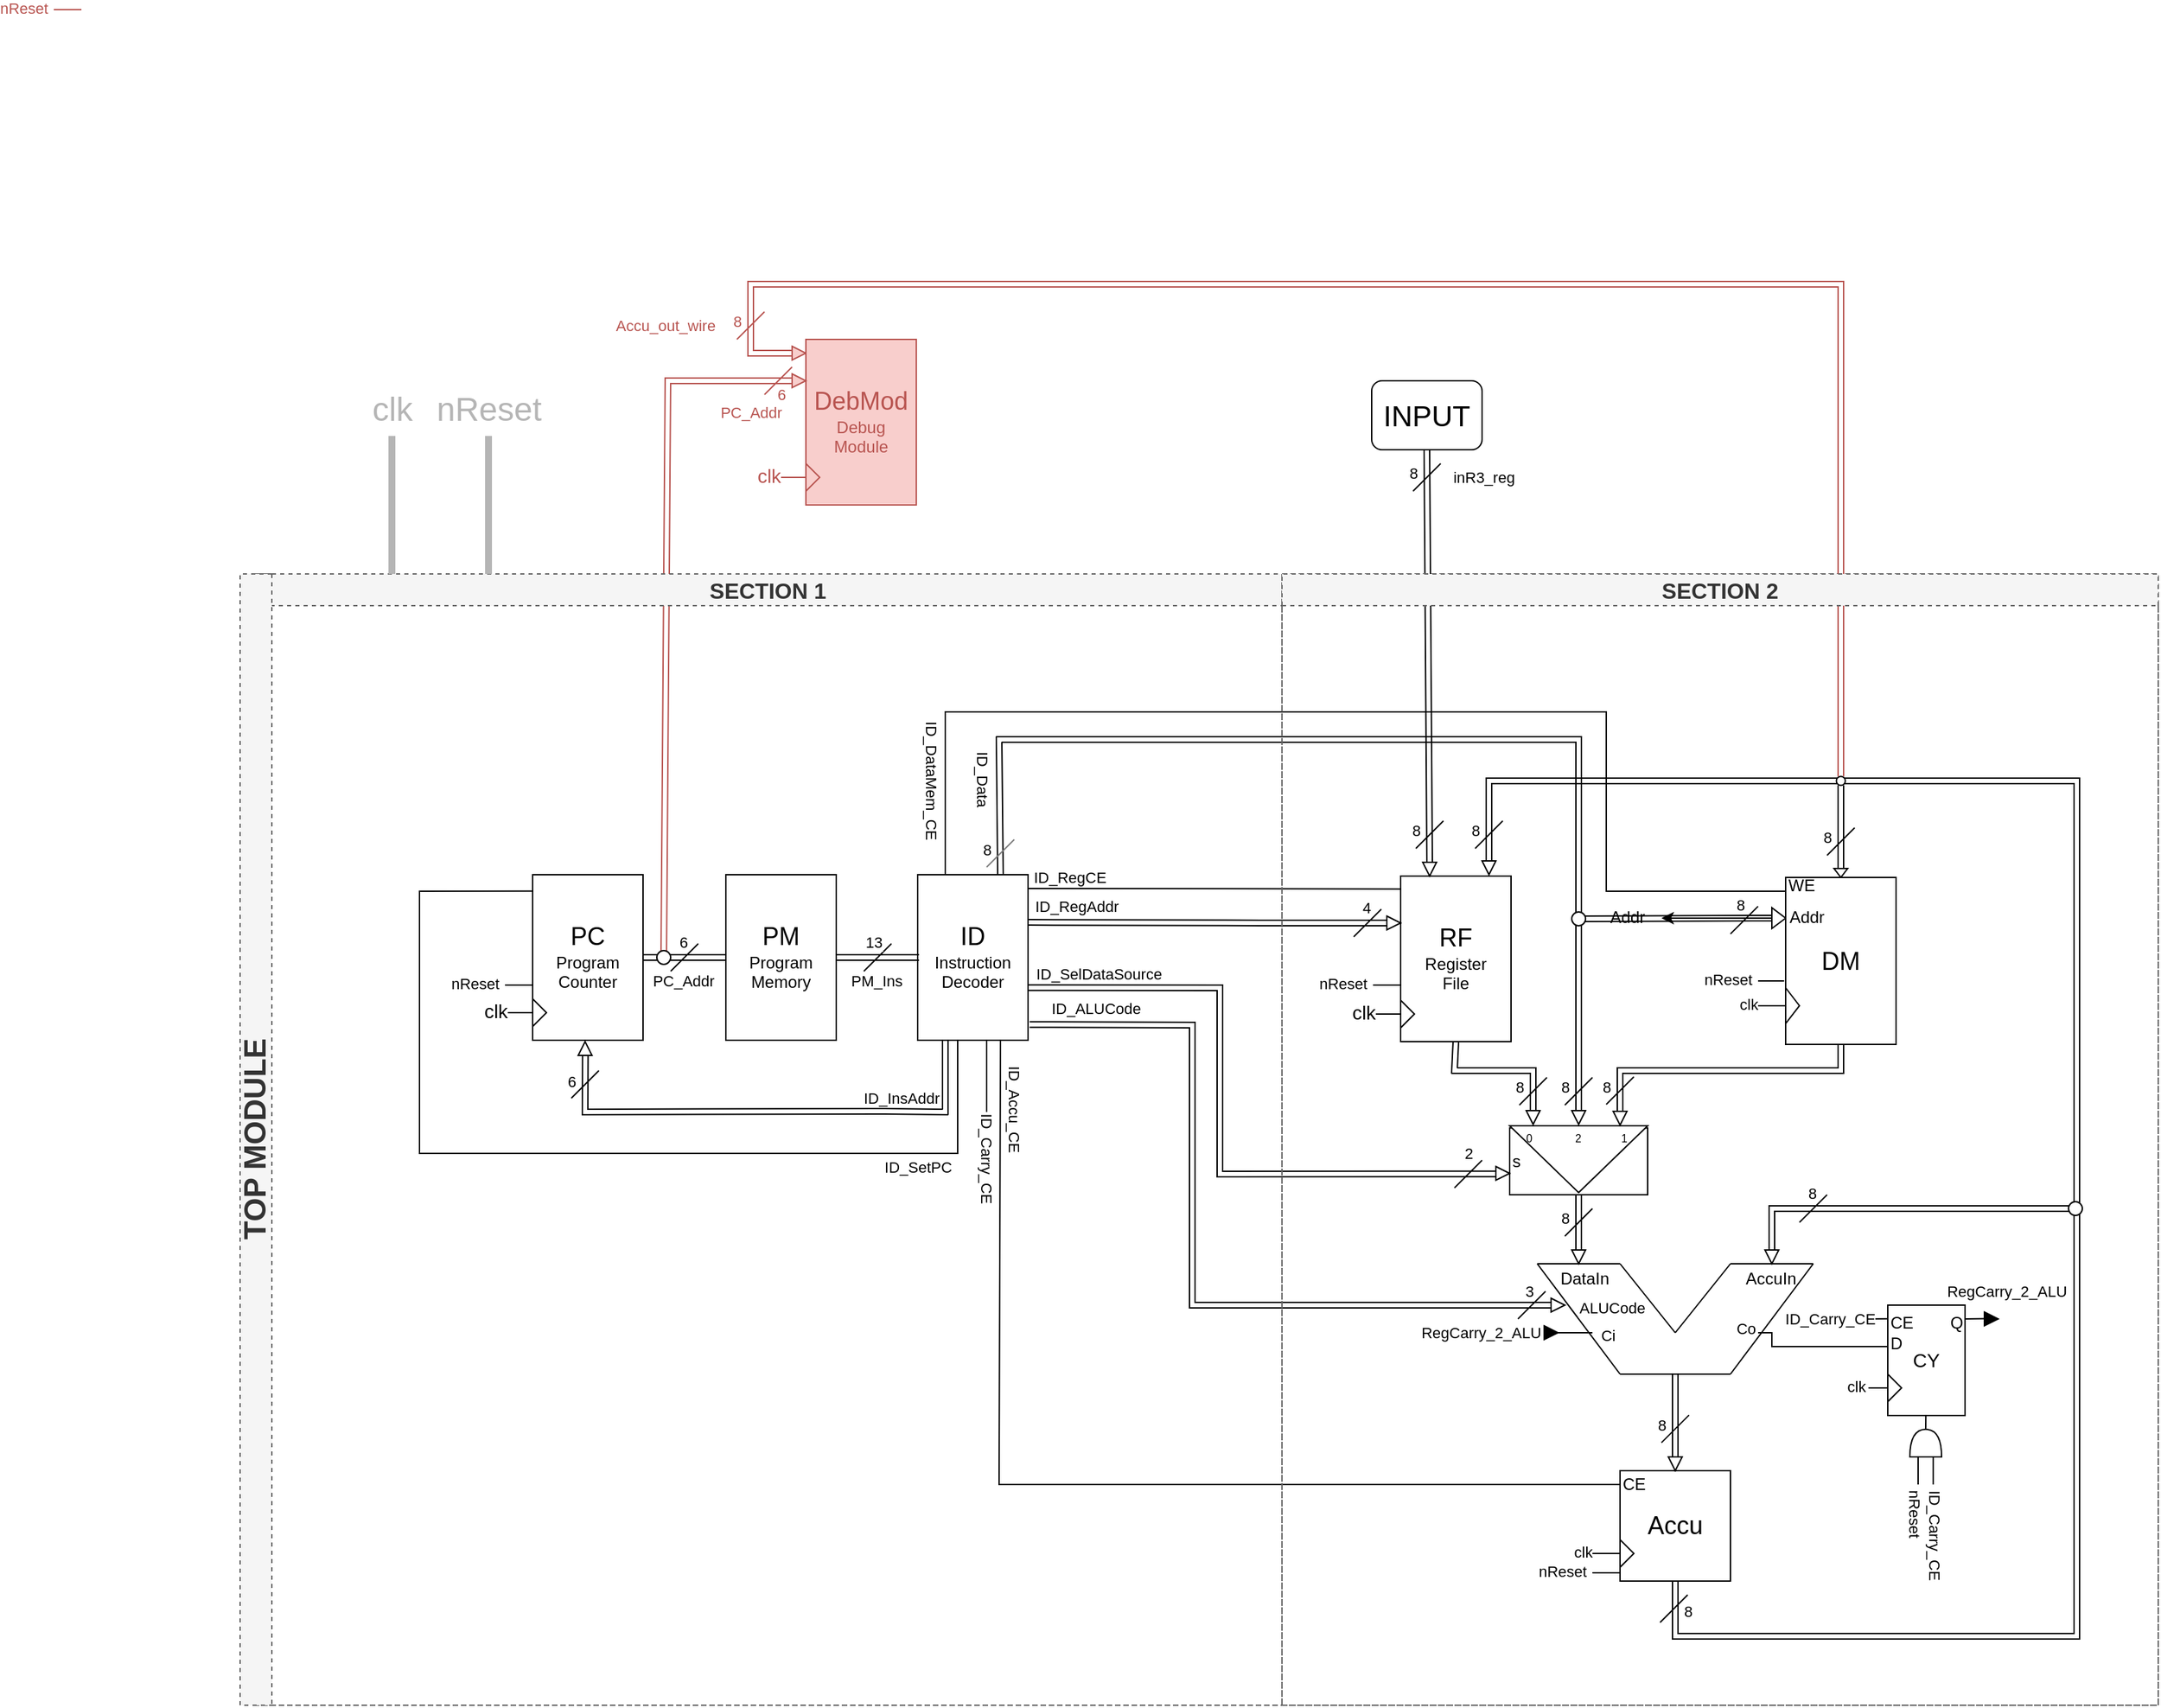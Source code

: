 <mxfile version="24.7.17">
  <diagram name="Page-1" id="Vk7o6lT_bjk-o6oZGA0Z">
    <mxGraphModel dx="2359" dy="1988" grid="1" gridSize="10" guides="1" tooltips="1" connect="1" arrows="1" fold="1" page="1" pageScale="1" pageWidth="850" pageHeight="1100" math="0" shadow="0">
      <root>
        <mxCell id="0" />
        <mxCell id="1" parent="0" />
        <mxCell id="UxJSxMPGAu-s07Ws8PDp-7" value="&lt;font style=&quot;font-size: 18px;&quot;&gt;PM&lt;br&gt;&lt;/font&gt;&lt;div&gt;&lt;font style=&quot;font-size: 12px;&quot;&gt;Program&lt;br&gt;Memory&lt;/font&gt;&lt;/div&gt;" style="rounded=0;whiteSpace=wrap;html=1;rotation=0;" parent="1" vertex="1">
          <mxGeometry x="22" y="-12" width="80" height="120" as="geometry" />
        </mxCell>
        <mxCell id="GmnKZ83CwBcU47um8lYi-19" value="" style="shape=link;html=1;rounded=0;movable=1;resizable=1;rotatable=1;deletable=1;editable=1;locked=0;connectable=1;fillColor=#f8cecc;strokeColor=#B85450;" edge="1" parent="1" source="GmnKZ83CwBcU47um8lYi-18">
          <mxGeometry width="100" relative="1" as="geometry">
            <mxPoint x="-59.887" y="-186.875" as="sourcePoint" />
            <mxPoint x="70" y="-370" as="targetPoint" />
            <Array as="points">
              <mxPoint x="-20" y="-370" />
            </Array>
          </mxGeometry>
        </mxCell>
        <mxCell id="GmnKZ83CwBcU47um8lYi-20" value="&lt;font color=&quot;#b85450&quot;&gt;PC_Addr&lt;/font&gt;" style="edgeLabel;html=1;align=center;verticalAlign=middle;resizable=0;points=[];" vertex="1" connectable="0" parent="GmnKZ83CwBcU47um8lYi-19">
          <mxGeometry x="0.518" y="-2" relative="1" as="geometry">
            <mxPoint x="58" y="-8" as="offset" />
          </mxGeometry>
        </mxCell>
        <mxCell id="UxJSxMPGAu-s07Ws8PDp-14" value="" style="group" parent="1" vertex="1" connectable="0">
          <mxGeometry x="-18" y="38" width="20" height="20" as="geometry" />
        </mxCell>
        <mxCell id="UxJSxMPGAu-s07Ws8PDp-10" value="" style="endArrow=none;html=1;rounded=0;movable=1;resizable=1;rotatable=1;deletable=1;editable=1;locked=0;connectable=1;" parent="UxJSxMPGAu-s07Ws8PDp-14" edge="1">
          <mxGeometry width="50" height="50" relative="1" as="geometry">
            <mxPoint y="20" as="sourcePoint" />
            <mxPoint x="20" as="targetPoint" />
          </mxGeometry>
        </mxCell>
        <mxCell id="UxJSxMPGAu-s07Ws8PDp-18" value="6" style="edgeLabel;html=1;align=center;verticalAlign=middle;resizable=0;points=[];rotation=0;" parent="UxJSxMPGAu-s07Ws8PDp-10" vertex="1" connectable="0">
          <mxGeometry x="0.705" relative="1" as="geometry">
            <mxPoint x="-8" y="-4" as="offset" />
          </mxGeometry>
        </mxCell>
        <mxCell id="UxJSxMPGAu-s07Ws8PDp-6" value="" style="shape=link;html=1;rounded=0;movable=1;resizable=1;rotatable=1;deletable=1;editable=1;locked=0;connectable=1;exitX=1;exitY=0.5;exitDx=0;exitDy=0;entryX=0;entryY=0.5;entryDx=0;entryDy=0;" parent="1" source="UxJSxMPGAu-s07Ws8PDp-1" target="UxJSxMPGAu-s07Ws8PDp-7" edge="1">
          <mxGeometry width="100" relative="1" as="geometry">
            <mxPoint x="-38" y="47.71" as="sourcePoint" />
            <mxPoint x="22" y="48" as="targetPoint" />
            <Array as="points">
              <mxPoint x="-8" y="48" />
              <mxPoint x="12" y="48" />
            </Array>
          </mxGeometry>
        </mxCell>
        <mxCell id="UxJSxMPGAu-s07Ws8PDp-25" value="PC_Addr" style="edgeLabel;html=1;align=center;verticalAlign=middle;resizable=0;points=[];" parent="UxJSxMPGAu-s07Ws8PDp-6" vertex="1" connectable="0">
          <mxGeometry x="0.518" y="-2" relative="1" as="geometry">
            <mxPoint x="-17" y="15" as="offset" />
          </mxGeometry>
        </mxCell>
        <mxCell id="UxJSxMPGAu-s07Ws8PDp-24" value="&lt;font style=&quot;&quot;&gt;&lt;span style=&quot;font-size: 18px;&quot;&gt;ID&lt;/span&gt;&lt;br&gt;&lt;font style=&quot;font-size: 12px;&quot;&gt;Instruction&lt;br&gt;Decoder&lt;/font&gt;&lt;/font&gt;" style="rounded=0;whiteSpace=wrap;html=1;rotation=0;" parent="1" vertex="1">
          <mxGeometry x="161" y="-12" width="80" height="120" as="geometry" />
        </mxCell>
        <mxCell id="UxJSxMPGAu-s07Ws8PDp-37" value="" style="group" parent="1" vertex="1" connectable="0">
          <mxGeometry x="122" y="37.998" width="30" height="20" as="geometry" />
        </mxCell>
        <mxCell id="UxJSxMPGAu-s07Ws8PDp-32" value="" style="group" parent="UxJSxMPGAu-s07Ws8PDp-37" vertex="1" connectable="0">
          <mxGeometry width="20" height="20" as="geometry" />
        </mxCell>
        <mxCell id="UxJSxMPGAu-s07Ws8PDp-33" value="" style="endArrow=none;html=1;rounded=0;movable=1;resizable=1;rotatable=1;deletable=1;editable=1;locked=0;connectable=1;" parent="UxJSxMPGAu-s07Ws8PDp-32" edge="1">
          <mxGeometry width="50" height="50" relative="1" as="geometry">
            <mxPoint y="20" as="sourcePoint" />
            <mxPoint x="20" as="targetPoint" />
          </mxGeometry>
        </mxCell>
        <mxCell id="UxJSxMPGAu-s07Ws8PDp-34" value="13" style="edgeLabel;html=1;align=center;verticalAlign=middle;resizable=0;points=[];rotation=0;" parent="UxJSxMPGAu-s07Ws8PDp-33" vertex="1" connectable="0">
          <mxGeometry x="0.705" relative="1" as="geometry">
            <mxPoint x="-10" y="-4" as="offset" />
          </mxGeometry>
        </mxCell>
        <mxCell id="UxJSxMPGAu-s07Ws8PDp-35" value="" style="shape=link;html=1;rounded=0;movable=1;resizable=1;rotatable=1;deletable=1;editable=1;locked=0;connectable=1;exitX=0.998;exitY=0.5;exitDx=0;exitDy=0;entryX=0;entryY=0.5;entryDx=0;entryDy=0;exitPerimeter=0;" parent="UxJSxMPGAu-s07Ws8PDp-37" source="UxJSxMPGAu-s07Ws8PDp-7" edge="1">
          <mxGeometry width="100" relative="1" as="geometry">
            <mxPoint x="-20" y="10" as="sourcePoint" />
            <mxPoint x="40" y="10" as="targetPoint" />
            <Array as="points">
              <mxPoint x="10" y="10" />
              <mxPoint x="30" y="10" />
            </Array>
          </mxGeometry>
        </mxCell>
        <mxCell id="UxJSxMPGAu-s07Ws8PDp-36" value="PM_Ins" style="edgeLabel;html=1;align=center;verticalAlign=middle;resizable=0;points=[];" parent="UxJSxMPGAu-s07Ws8PDp-35" vertex="1" connectable="0">
          <mxGeometry x="0.518" y="-2" relative="1" as="geometry">
            <mxPoint x="-17" y="15" as="offset" />
          </mxGeometry>
        </mxCell>
        <mxCell id="UxJSxMPGAu-s07Ws8PDp-38" value="" style="endArrow=none;html=1;rounded=0;strokeWidth=1;exitX=1.006;exitY=0.083;exitDx=0;exitDy=0;exitPerimeter=0;entryX=-0.001;entryY=0.078;entryDx=0;entryDy=0;entryPerimeter=0;" parent="1" source="UxJSxMPGAu-s07Ws8PDp-24" target="89jJZUIVo5kmt4zz9DGK-15" edge="1">
          <mxGeometry width="50" height="50" relative="1" as="geometry">
            <mxPoint x="480" y="-2" as="sourcePoint" />
            <mxPoint x="600" y="-2" as="targetPoint" />
          </mxGeometry>
        </mxCell>
        <mxCell id="89jJZUIVo5kmt4zz9DGK-2" value="ID_RegCE" style="edgeLabel;html=1;align=center;verticalAlign=middle;resizable=0;points=[];" parent="UxJSxMPGAu-s07Ws8PDp-38" vertex="1" connectable="0">
          <mxGeometry x="0.463" y="-1" relative="1" as="geometry">
            <mxPoint x="-168" y="-10" as="offset" />
          </mxGeometry>
        </mxCell>
        <mxCell id="89jJZUIVo5kmt4zz9DGK-6" value="" style="group" parent="1" vertex="1" connectable="0">
          <mxGeometry x="-138" y="-12" width="100" height="120" as="geometry" />
        </mxCell>
        <mxCell id="UxJSxMPGAu-s07Ws8PDp-1" value="&lt;font style=&quot;&quot;&gt;&lt;span style=&quot;font-size: 18px;&quot;&gt;PC&lt;/span&gt;&lt;br&gt;&lt;font style=&quot;font-size: 12px;&quot;&gt;Program&lt;br&gt;Counter&lt;/font&gt;&lt;/font&gt;" style="rounded=0;whiteSpace=wrap;html=1;rotation=0;" parent="89jJZUIVo5kmt4zz9DGK-6" vertex="1">
          <mxGeometry x="20" width="80" height="120" as="geometry" />
        </mxCell>
        <mxCell id="UxJSxMPGAu-s07Ws8PDp-3" value="" style="triangle;whiteSpace=wrap;html=1;" parent="89jJZUIVo5kmt4zz9DGK-6" vertex="1">
          <mxGeometry x="20" y="90" width="10" height="20" as="geometry" />
        </mxCell>
        <mxCell id="UxJSxMPGAu-s07Ws8PDp-4" value="" style="endArrow=none;html=1;rounded=0;entryX=0;entryY=0.5;entryDx=0;entryDy=0;" parent="89jJZUIVo5kmt4zz9DGK-6" target="UxJSxMPGAu-s07Ws8PDp-3" edge="1">
          <mxGeometry width="50" height="50" relative="1" as="geometry">
            <mxPoint y="100" as="sourcePoint" />
            <mxPoint y="100" as="targetPoint" />
          </mxGeometry>
        </mxCell>
        <mxCell id="UxJSxMPGAu-s07Ws8PDp-5" value="&lt;font style=&quot;font-size: 14px;&quot;&gt;clk&lt;/font&gt;" style="edgeLabel;html=1;align=center;verticalAlign=middle;resizable=0;points=[];" parent="UxJSxMPGAu-s07Ws8PDp-4" vertex="1" connectable="0">
          <mxGeometry x="-0.193" y="1" relative="1" as="geometry">
            <mxPoint x="-15" as="offset" />
          </mxGeometry>
        </mxCell>
        <mxCell id="GTWBB9mIRMIXPtu_y5Ys-55" value="" style="endArrow=none;html=1;rounded=0;" parent="89jJZUIVo5kmt4zz9DGK-6" edge="1">
          <mxGeometry width="50" height="50" relative="1" as="geometry">
            <mxPoint y="80" as="sourcePoint" />
            <mxPoint x="20" y="80" as="targetPoint" />
          </mxGeometry>
        </mxCell>
        <mxCell id="GTWBB9mIRMIXPtu_y5Ys-56" value="nReset" style="edgeLabel;html=1;align=center;verticalAlign=middle;resizable=0;points=[];" parent="GTWBB9mIRMIXPtu_y5Ys-55" vertex="1" connectable="0">
          <mxGeometry x="-0.21" y="1" relative="1" as="geometry">
            <mxPoint x="-30" as="offset" />
          </mxGeometry>
        </mxCell>
        <mxCell id="89jJZUIVo5kmt4zz9DGK-19" value="" style="group" parent="1" vertex="1" connectable="0">
          <mxGeometry x="491" y="-11" width="100" height="120" as="geometry" />
        </mxCell>
        <mxCell id="89jJZUIVo5kmt4zz9DGK-15" value="&lt;font style=&quot;&quot;&gt;&lt;span style=&quot;font-size: 18px;&quot;&gt;RF&lt;/span&gt;&lt;br&gt;&lt;font style=&quot;font-size: 12px;&quot;&gt;Register&lt;br&gt;File&lt;/font&gt;&lt;/font&gt;" style="rounded=0;whiteSpace=wrap;html=1;rotation=0;" parent="89jJZUIVo5kmt4zz9DGK-19" vertex="1">
          <mxGeometry x="20" width="80" height="120" as="geometry" />
        </mxCell>
        <mxCell id="89jJZUIVo5kmt4zz9DGK-16" value="" style="triangle;whiteSpace=wrap;html=1;" parent="89jJZUIVo5kmt4zz9DGK-19" vertex="1">
          <mxGeometry x="20" y="90" width="10" height="20" as="geometry" />
        </mxCell>
        <mxCell id="89jJZUIVo5kmt4zz9DGK-17" value="" style="endArrow=none;html=1;rounded=0;entryX=0;entryY=0.5;entryDx=0;entryDy=0;" parent="89jJZUIVo5kmt4zz9DGK-19" target="89jJZUIVo5kmt4zz9DGK-16" edge="1">
          <mxGeometry width="50" height="50" relative="1" as="geometry">
            <mxPoint y="100" as="sourcePoint" />
            <mxPoint y="100" as="targetPoint" />
          </mxGeometry>
        </mxCell>
        <mxCell id="89jJZUIVo5kmt4zz9DGK-18" value="&lt;font style=&quot;font-size: 14px;&quot;&gt;clk&lt;/font&gt;" style="edgeLabel;html=1;align=center;verticalAlign=middle;resizable=0;points=[];" parent="89jJZUIVo5kmt4zz9DGK-17" vertex="1" connectable="0">
          <mxGeometry x="-0.193" y="1" relative="1" as="geometry">
            <mxPoint x="-15" as="offset" />
          </mxGeometry>
        </mxCell>
        <mxCell id="GTWBB9mIRMIXPtu_y5Ys-43" value="" style="triangle;whiteSpace=wrap;html=1;direction=east;" parent="89jJZUIVo5kmt4zz9DGK-19" vertex="1">
          <mxGeometry x="10" y="29" width="10" height="10" as="geometry" />
        </mxCell>
        <mxCell id="GTWBB9mIRMIXPtu_y5Ys-53" value="" style="endArrow=none;html=1;rounded=0;" parent="89jJZUIVo5kmt4zz9DGK-19" edge="1">
          <mxGeometry width="50" height="50" relative="1" as="geometry">
            <mxPoint y="79" as="sourcePoint" />
            <mxPoint x="20" y="79" as="targetPoint" />
          </mxGeometry>
        </mxCell>
        <mxCell id="GTWBB9mIRMIXPtu_y5Ys-54" value="nReset" style="edgeLabel;html=1;align=center;verticalAlign=middle;resizable=0;points=[];" parent="GTWBB9mIRMIXPtu_y5Ys-53" vertex="1" connectable="0">
          <mxGeometry x="-0.21" y="1" relative="1" as="geometry">
            <mxPoint x="-30" as="offset" />
          </mxGeometry>
        </mxCell>
        <mxCell id="89jJZUIVo5kmt4zz9DGK-28" value="" style="group" parent="1" vertex="1" connectable="0">
          <mxGeometry x="610" y="270" width="200" height="80" as="geometry" />
        </mxCell>
        <mxCell id="89jJZUIVo5kmt4zz9DGK-20" value="" style="endArrow=none;html=1;rounded=0;" parent="89jJZUIVo5kmt4zz9DGK-28" edge="1">
          <mxGeometry width="50" height="50" relative="1" as="geometry">
            <mxPoint as="sourcePoint" />
            <mxPoint x="60" as="targetPoint" />
          </mxGeometry>
        </mxCell>
        <mxCell id="GTWBB9mIRMIXPtu_y5Ys-18" value="ALUCode" style="edgeLabel;html=1;align=center;verticalAlign=middle;resizable=0;points=[];" parent="89jJZUIVo5kmt4zz9DGK-20" vertex="1" connectable="0">
          <mxGeometry x="-0.278" y="-1" relative="1" as="geometry">
            <mxPoint x="32" y="31" as="offset" />
          </mxGeometry>
        </mxCell>
        <mxCell id="89jJZUIVo5kmt4zz9DGK-21" value="" style="endArrow=none;html=1;rounded=0;" parent="89jJZUIVo5kmt4zz9DGK-28" edge="1">
          <mxGeometry width="50" height="50" relative="1" as="geometry">
            <mxPoint x="60" y="80" as="sourcePoint" />
            <mxPoint x="140" y="80" as="targetPoint" />
          </mxGeometry>
        </mxCell>
        <mxCell id="89jJZUIVo5kmt4zz9DGK-22" value="" style="endArrow=none;html=1;rounded=0;" parent="89jJZUIVo5kmt4zz9DGK-28" edge="1">
          <mxGeometry width="50" height="50" relative="1" as="geometry">
            <mxPoint x="140" as="sourcePoint" />
            <mxPoint x="200" as="targetPoint" />
          </mxGeometry>
        </mxCell>
        <mxCell id="89jJZUIVo5kmt4zz9DGK-23" value="" style="endArrow=none;html=1;rounded=0;" parent="89jJZUIVo5kmt4zz9DGK-28" edge="1">
          <mxGeometry width="50" height="50" relative="1" as="geometry">
            <mxPoint x="140" y="80" as="sourcePoint" />
            <mxPoint x="200" as="targetPoint" />
          </mxGeometry>
        </mxCell>
        <mxCell id="GTWBB9mIRMIXPtu_y5Ys-16" value="Co" style="edgeLabel;html=1;align=center;verticalAlign=middle;resizable=0;points=[];" parent="89jJZUIVo5kmt4zz9DGK-23" vertex="1" connectable="0">
          <mxGeometry x="-0.176" y="1" relative="1" as="geometry">
            <mxPoint x="-13" as="offset" />
          </mxGeometry>
        </mxCell>
        <mxCell id="89jJZUIVo5kmt4zz9DGK-24" value="" style="endArrow=none;html=1;rounded=0;" parent="89jJZUIVo5kmt4zz9DGK-28" edge="1">
          <mxGeometry width="50" height="50" relative="1" as="geometry">
            <mxPoint x="100" y="50" as="sourcePoint" />
            <mxPoint x="140" as="targetPoint" />
          </mxGeometry>
        </mxCell>
        <mxCell id="89jJZUIVo5kmt4zz9DGK-25" value="" style="endArrow=none;html=1;rounded=0;" parent="89jJZUIVo5kmt4zz9DGK-28" edge="1">
          <mxGeometry width="50" height="50" relative="1" as="geometry">
            <mxPoint x="100" y="50" as="sourcePoint" />
            <mxPoint x="60" as="targetPoint" />
          </mxGeometry>
        </mxCell>
        <mxCell id="89jJZUIVo5kmt4zz9DGK-27" value="" style="endArrow=none;html=1;rounded=0;" parent="89jJZUIVo5kmt4zz9DGK-28" edge="1">
          <mxGeometry width="50" height="50" relative="1" as="geometry">
            <mxPoint as="sourcePoint" />
            <mxPoint x="60" y="80" as="targetPoint" />
          </mxGeometry>
        </mxCell>
        <mxCell id="GTWBB9mIRMIXPtu_y5Ys-17" value="Ci" style="edgeLabel;html=1;align=center;verticalAlign=middle;resizable=0;points=[];" parent="89jJZUIVo5kmt4zz9DGK-27" vertex="1" connectable="0">
          <mxGeometry x="0.109" relative="1" as="geometry">
            <mxPoint x="17" y="7" as="offset" />
          </mxGeometry>
        </mxCell>
        <mxCell id="GTWBB9mIRMIXPtu_y5Ys-32" value="" style="triangle;whiteSpace=wrap;html=1;direction=east;" parent="89jJZUIVo5kmt4zz9DGK-28" vertex="1">
          <mxGeometry x="10" y="25" width="10" height="10" as="geometry" />
        </mxCell>
        <mxCell id="89jJZUIVo5kmt4zz9DGK-48" value="" style="group" parent="1" vertex="1" connectable="0">
          <mxGeometry x="650" y="420" width="100" height="80" as="geometry" />
        </mxCell>
        <mxCell id="89jJZUIVo5kmt4zz9DGK-44" value="&lt;font style=&quot;font-size: 18px;&quot;&gt;Accu&lt;/font&gt;" style="rounded=0;whiteSpace=wrap;html=1;rotation=0;container=0;" parent="89jJZUIVo5kmt4zz9DGK-48" vertex="1">
          <mxGeometry x="20" width="80" height="80" as="geometry" />
        </mxCell>
        <mxCell id="89jJZUIVo5kmt4zz9DGK-45" value="" style="triangle;whiteSpace=wrap;html=1;container=0;" parent="89jJZUIVo5kmt4zz9DGK-48" vertex="1">
          <mxGeometry x="20" y="50" width="10" height="20" as="geometry" />
        </mxCell>
        <mxCell id="89jJZUIVo5kmt4zz9DGK-46" value="" style="endArrow=none;html=1;rounded=0;entryX=0;entryY=0.5;entryDx=0;entryDy=0;" parent="89jJZUIVo5kmt4zz9DGK-48" target="89jJZUIVo5kmt4zz9DGK-45" edge="1">
          <mxGeometry width="50" height="50" relative="1" as="geometry">
            <mxPoint y="60" as="sourcePoint" />
            <mxPoint y="60" as="targetPoint" />
          </mxGeometry>
        </mxCell>
        <mxCell id="89jJZUIVo5kmt4zz9DGK-47" value="&lt;font style=&quot;font-size: 11px;&quot;&gt;clk&lt;/font&gt;" style="edgeLabel;html=1;align=center;verticalAlign=middle;resizable=0;points=[];container=0;" parent="89jJZUIVo5kmt4zz9DGK-46" vertex="1" connectable="0">
          <mxGeometry x="-0.193" y="1" relative="1" as="geometry">
            <mxPoint x="-15" as="offset" />
          </mxGeometry>
        </mxCell>
        <mxCell id="89jJZUIVo5kmt4zz9DGK-50" value="" style="shape=link;html=1;rounded=0;movable=1;resizable=1;rotatable=1;deletable=1;editable=1;locked=0;connectable=1;entryX=0.5;entryY=1;entryDx=0;entryDy=0;exitX=0;exitY=0.5;exitDx=0;exitDy=0;" parent="1" source="89jJZUIVo5kmt4zz9DGK-73" edge="1">
          <mxGeometry width="100" relative="1" as="geometry">
            <mxPoint x="710" y="419.68" as="sourcePoint" />
            <mxPoint x="710" y="349.68" as="targetPoint" />
          </mxGeometry>
        </mxCell>
        <mxCell id="89jJZUIVo5kmt4zz9DGK-51" value="" style="endArrow=none;html=1;rounded=0;movable=1;resizable=1;rotatable=1;deletable=1;editable=1;locked=0;connectable=1;" parent="1" edge="1">
          <mxGeometry width="50" height="50" relative="1" as="geometry">
            <mxPoint x="700" y="399.678" as="sourcePoint" />
            <mxPoint x="720" y="379.68" as="targetPoint" />
          </mxGeometry>
        </mxCell>
        <mxCell id="89jJZUIVo5kmt4zz9DGK-52" value="8" style="edgeLabel;html=1;align=center;verticalAlign=middle;resizable=0;points=[];rotation=0;container=0;" parent="89jJZUIVo5kmt4zz9DGK-51" vertex="1" connectable="0">
          <mxGeometry x="0.705" relative="1" as="geometry">
            <mxPoint x="-17" y="4" as="offset" />
          </mxGeometry>
        </mxCell>
        <mxCell id="89jJZUIVo5kmt4zz9DGK-54" value="" style="shape=link;html=1;rounded=0;movable=1;resizable=1;rotatable=1;deletable=1;editable=1;locked=0;connectable=1;exitX=0;exitY=0.5;exitDx=0;exitDy=0;" parent="1" source="89jJZUIVo5kmt4zz9DGK-76" edge="1">
          <mxGeometry width="100" relative="1" as="geometry">
            <mxPoint x="672" y="70" as="sourcePoint" />
            <mxPoint x="710" y="500" as="targetPoint" />
            <Array as="points">
              <mxPoint x="575" y="-80" />
              <mxPoint x="1001" y="-80" />
              <mxPoint x="1001" y="540" />
              <mxPoint x="710" y="540" />
            </Array>
          </mxGeometry>
        </mxCell>
        <mxCell id="89jJZUIVo5kmt4zz9DGK-55" value="" style="endArrow=none;html=1;rounded=0;movable=1;resizable=1;rotatable=1;deletable=1;editable=1;locked=0;connectable=1;" parent="1" edge="1">
          <mxGeometry width="50" height="50" relative="1" as="geometry">
            <mxPoint x="699" y="529.998" as="sourcePoint" />
            <mxPoint x="719" y="510" as="targetPoint" />
          </mxGeometry>
        </mxCell>
        <mxCell id="89jJZUIVo5kmt4zz9DGK-56" value="8" style="edgeLabel;html=1;align=center;verticalAlign=middle;resizable=0;points=[];rotation=0;container=0;" parent="89jJZUIVo5kmt4zz9DGK-55" vertex="1" connectable="0">
          <mxGeometry x="0.705" relative="1" as="geometry">
            <mxPoint x="3" y="9" as="offset" />
          </mxGeometry>
        </mxCell>
        <mxCell id="89jJZUIVo5kmt4zz9DGK-57" value="" style="endArrow=none;html=1;rounded=0;movable=1;resizable=1;rotatable=1;deletable=1;editable=1;locked=0;connectable=1;" parent="1" edge="1">
          <mxGeometry width="50" height="50" relative="1" as="geometry">
            <mxPoint x="565" y="-31.002" as="sourcePoint" />
            <mxPoint x="585" y="-51" as="targetPoint" />
          </mxGeometry>
        </mxCell>
        <mxCell id="89jJZUIVo5kmt4zz9DGK-58" value="8" style="edgeLabel;html=1;align=center;verticalAlign=middle;resizable=0;points=[];rotation=0;container=0;" parent="89jJZUIVo5kmt4zz9DGK-57" vertex="1" connectable="0">
          <mxGeometry x="0.705" relative="1" as="geometry">
            <mxPoint x="-17" y="4" as="offset" />
          </mxGeometry>
        </mxCell>
        <mxCell id="89jJZUIVo5kmt4zz9DGK-59" value="" style="group" parent="1" vertex="1" connectable="0">
          <mxGeometry x="800" y="219.998" width="20" height="20" as="geometry" />
        </mxCell>
        <mxCell id="89jJZUIVo5kmt4zz9DGK-60" value="" style="shape=link;html=1;rounded=0;movable=1;resizable=1;rotatable=1;deletable=1;editable=1;locked=0;connectable=1;" parent="89jJZUIVo5kmt4zz9DGK-59" target="89jJZUIVo5kmt4zz9DGK-63" edge="1">
          <mxGeometry width="100" relative="1" as="geometry">
            <mxPoint x="-20" y="40.002" as="sourcePoint" />
            <mxPoint x="40" y="10" as="targetPoint" />
            <Array as="points">
              <mxPoint x="-20" y="10.002" />
              <mxPoint x="10" y="10" />
            </Array>
          </mxGeometry>
        </mxCell>
        <mxCell id="89jJZUIVo5kmt4zz9DGK-61" value="" style="endArrow=none;html=1;rounded=0;movable=1;resizable=1;rotatable=1;deletable=1;editable=1;locked=0;connectable=1;" parent="89jJZUIVo5kmt4zz9DGK-59" edge="1">
          <mxGeometry width="50" height="50" relative="1" as="geometry">
            <mxPoint y="20" as="sourcePoint" />
            <mxPoint x="20" as="targetPoint" />
          </mxGeometry>
        </mxCell>
        <mxCell id="89jJZUIVo5kmt4zz9DGK-62" value="8" style="edgeLabel;html=1;align=center;verticalAlign=middle;resizable=0;points=[];rotation=0;" parent="89jJZUIVo5kmt4zz9DGK-61" vertex="1" connectable="0">
          <mxGeometry x="0.705" relative="1" as="geometry">
            <mxPoint x="-8" y="-4" as="offset" />
          </mxGeometry>
        </mxCell>
        <mxCell id="89jJZUIVo5kmt4zz9DGK-63" value="" style="ellipse;whiteSpace=wrap;html=1;aspect=fixed;fillColor=#FFFFFF;" parent="1" vertex="1">
          <mxGeometry x="995" y="225" width="10" height="10" as="geometry" />
        </mxCell>
        <mxCell id="89jJZUIVo5kmt4zz9DGK-73" value="" style="triangle;whiteSpace=wrap;html=1;direction=south;" parent="1" vertex="1">
          <mxGeometry x="705" y="410" width="10" height="10" as="geometry" />
        </mxCell>
        <mxCell id="89jJZUIVo5kmt4zz9DGK-75" value="" style="triangle;whiteSpace=wrap;html=1;direction=south;" parent="1" vertex="1">
          <mxGeometry x="775" y="260" width="10" height="10" as="geometry" />
        </mxCell>
        <mxCell id="89jJZUIVo5kmt4zz9DGK-76" value="" style="triangle;whiteSpace=wrap;html=1;direction=south;" parent="1" vertex="1">
          <mxGeometry x="570" y="-22" width="10" height="10" as="geometry" />
        </mxCell>
        <mxCell id="GTWBB9mIRMIXPtu_y5Ys-2" value="" style="endArrow=none;html=1;rounded=0;entryX=0;entryY=0.25;entryDx=0;entryDy=0;" parent="1" edge="1">
          <mxGeometry width="50" height="50" relative="1" as="geometry">
            <mxPoint x="770" y="320" as="sourcePoint" />
            <mxPoint x="864" y="330" as="targetPoint" />
            <Array as="points">
              <mxPoint x="780" y="320" />
              <mxPoint x="780" y="330" />
              <mxPoint x="800" y="330" />
            </Array>
          </mxGeometry>
        </mxCell>
        <mxCell id="GTWBB9mIRMIXPtu_y5Ys-19" value="DataIn" style="text;html=1;align=center;verticalAlign=middle;resizable=0;points=[];autosize=1;strokeColor=none;fillColor=none;" parent="1" vertex="1">
          <mxGeometry x="614" y="266" width="60" height="30" as="geometry" />
        </mxCell>
        <mxCell id="GTWBB9mIRMIXPtu_y5Ys-20" value="AccuIn" style="text;html=1;align=center;verticalAlign=middle;resizable=0;points=[];autosize=1;strokeColor=none;fillColor=none;" parent="1" vertex="1">
          <mxGeometry x="749" y="266" width="60" height="30" as="geometry" />
        </mxCell>
        <mxCell id="GTWBB9mIRMIXPtu_y5Ys-37" value="" style="endArrow=none;html=1;rounded=0;" parent="1" source="J4QfFlxhsdPLTSc603nR-30" edge="1">
          <mxGeometry x="-0.333" width="50" height="50" relative="1" as="geometry">
            <mxPoint x="620" y="320" as="sourcePoint" />
            <mxPoint x="650" y="320" as="targetPoint" />
            <mxPoint as="offset" />
          </mxGeometry>
        </mxCell>
        <mxCell id="GTWBB9mIRMIXPtu_y5Ys-45" value="" style="endArrow=none;html=1;rounded=0;entryX=0.75;entryY=1;entryDx=0;entryDy=0;" parent="1" target="UxJSxMPGAu-s07Ws8PDp-24" edge="1">
          <mxGeometry width="50" height="50" relative="1" as="geometry">
            <mxPoint x="670" y="430" as="sourcePoint" />
            <mxPoint x="465" y="205" as="targetPoint" />
            <Array as="points">
              <mxPoint x="220" y="430" />
            </Array>
          </mxGeometry>
        </mxCell>
        <mxCell id="GTWBB9mIRMIXPtu_y5Ys-46" value="ID_Accu_CE" style="edgeLabel;html=1;align=center;verticalAlign=middle;resizable=0;points=[];rotation=90;" parent="GTWBB9mIRMIXPtu_y5Ys-45" vertex="1" connectable="0">
          <mxGeometry x="0.852" relative="1" as="geometry">
            <mxPoint x="10" y="-8" as="offset" />
          </mxGeometry>
        </mxCell>
        <mxCell id="GTWBB9mIRMIXPtu_y5Ys-47" value="" style="endArrow=none;html=1;rounded=0;entryX=0.625;entryY=1;entryDx=0;entryDy=0;entryPerimeter=0;" parent="1" target="UxJSxMPGAu-s07Ws8PDp-24" edge="1">
          <mxGeometry width="50" height="50" relative="1" as="geometry">
            <mxPoint x="211" y="160" as="sourcePoint" />
            <mxPoint x="390" y="200" as="targetPoint" />
          </mxGeometry>
        </mxCell>
        <mxCell id="GTWBB9mIRMIXPtu_y5Ys-48" value="ID_Carry_CE" style="edgeLabel;html=1;align=center;verticalAlign=middle;resizable=0;points=[];rotation=90;" parent="GTWBB9mIRMIXPtu_y5Ys-47" vertex="1" connectable="0">
          <mxGeometry x="-0.147" y="2" relative="1" as="geometry">
            <mxPoint x="2" y="55" as="offset" />
          </mxGeometry>
        </mxCell>
        <mxCell id="GTWBB9mIRMIXPtu_y5Ys-51" value="" style="endArrow=none;html=1;rounded=0;" parent="1" edge="1">
          <mxGeometry width="50" height="50" relative="1" as="geometry">
            <mxPoint x="650" y="494" as="sourcePoint" />
            <mxPoint x="670" y="494" as="targetPoint" />
          </mxGeometry>
        </mxCell>
        <mxCell id="GTWBB9mIRMIXPtu_y5Ys-52" value="nReset" style="edgeLabel;html=1;align=center;verticalAlign=middle;resizable=0;points=[];" parent="GTWBB9mIRMIXPtu_y5Ys-51" vertex="1" connectable="0">
          <mxGeometry x="-0.21" y="1" relative="1" as="geometry">
            <mxPoint x="-30" as="offset" />
          </mxGeometry>
        </mxCell>
        <mxCell id="GTWBB9mIRMIXPtu_y5Ys-106" value="" style="group" parent="1" vertex="1" connectable="0">
          <mxGeometry x="590" y="170" width="100" height="50" as="geometry" />
        </mxCell>
        <mxCell id="GTWBB9mIRMIXPtu_y5Ys-104" value="s" style="rounded=0;whiteSpace=wrap;html=1;align=left;" parent="GTWBB9mIRMIXPtu_y5Ys-106" vertex="1">
          <mxGeometry y="1.613" width="100" height="48.387" as="geometry" />
        </mxCell>
        <mxCell id="GTWBB9mIRMIXPtu_y5Ys-105" value="&lt;font style=&quot;font-size: 9px;&quot;&gt;&lt;br&gt;&lt;/font&gt;" style="triangle;whiteSpace=wrap;html=1;direction=south;" parent="GTWBB9mIRMIXPtu_y5Ys-106" vertex="1">
          <mxGeometry width="100" height="48.387" as="geometry" />
        </mxCell>
        <mxCell id="GTWBB9mIRMIXPtu_y5Ys-107" value="" style="group" parent="1" vertex="1" connectable="0">
          <mxGeometry x="630" y="220" width="20" height="50" as="geometry" />
        </mxCell>
        <mxCell id="GTWBB9mIRMIXPtu_y5Ys-58" value="" style="shape=link;html=1;rounded=0;movable=1;resizable=1;rotatable=1;deletable=1;editable=1;locked=0;connectable=1;" parent="GTWBB9mIRMIXPtu_y5Ys-107" edge="1">
          <mxGeometry width="100" relative="1" as="geometry">
            <mxPoint x="10" y="40" as="sourcePoint" />
            <mxPoint x="10" as="targetPoint" />
          </mxGeometry>
        </mxCell>
        <mxCell id="GTWBB9mIRMIXPtu_y5Ys-59" value="" style="endArrow=none;html=1;rounded=0;movable=1;resizable=1;rotatable=1;deletable=1;editable=1;locked=0;connectable=1;" parent="GTWBB9mIRMIXPtu_y5Ys-107" edge="1">
          <mxGeometry width="50" height="50" relative="1" as="geometry">
            <mxPoint y="29.998" as="sourcePoint" />
            <mxPoint x="20" y="9.998" as="targetPoint" />
          </mxGeometry>
        </mxCell>
        <mxCell id="GTWBB9mIRMIXPtu_y5Ys-60" value="8" style="edgeLabel;html=1;align=center;verticalAlign=middle;resizable=0;points=[];rotation=0;container=0;" parent="GTWBB9mIRMIXPtu_y5Ys-59" vertex="1" connectable="0">
          <mxGeometry x="0.705" relative="1" as="geometry">
            <mxPoint x="-17" y="4" as="offset" />
          </mxGeometry>
        </mxCell>
        <mxCell id="GTWBB9mIRMIXPtu_y5Ys-61" value="" style="triangle;whiteSpace=wrap;html=1;direction=south;" parent="GTWBB9mIRMIXPtu_y5Ys-107" vertex="1">
          <mxGeometry x="5.0" y="40" width="10" height="10" as="geometry" />
        </mxCell>
        <mxCell id="GTWBB9mIRMIXPtu_y5Ys-21" value="" style="group" parent="1" vertex="1" connectable="0">
          <mxGeometry x="596" y="289.998" width="20" height="20" as="geometry" />
        </mxCell>
        <mxCell id="GTWBB9mIRMIXPtu_y5Ys-22" value="" style="endArrow=none;html=1;rounded=0;movable=1;resizable=1;rotatable=1;deletable=1;editable=1;locked=0;connectable=1;" parent="GTWBB9mIRMIXPtu_y5Ys-21" edge="1">
          <mxGeometry width="50" height="50" relative="1" as="geometry">
            <mxPoint y="20" as="sourcePoint" />
            <mxPoint x="20" as="targetPoint" />
          </mxGeometry>
        </mxCell>
        <mxCell id="GTWBB9mIRMIXPtu_y5Ys-23" value="3" style="edgeLabel;html=1;align=center;verticalAlign=middle;resizable=0;points=[];rotation=0;" parent="GTWBB9mIRMIXPtu_y5Ys-22" vertex="1" connectable="0">
          <mxGeometry x="0.705" relative="1" as="geometry">
            <mxPoint x="-9" y="-3" as="offset" />
          </mxGeometry>
        </mxCell>
        <mxCell id="GTWBB9mIRMIXPtu_y5Ys-24" value="" style="shape=link;html=1;rounded=0;movable=1;resizable=1;rotatable=1;deletable=1;editable=1;locked=0;connectable=1;exitX=1.014;exitY=0.905;exitDx=0;exitDy=0;exitPerimeter=0;" parent="1" source="UxJSxMPGAu-s07Ws8PDp-24" edge="1">
          <mxGeometry width="100" relative="1" as="geometry">
            <mxPoint x="480" y="179.998" as="sourcePoint" />
            <mxPoint x="620" y="300" as="targetPoint" />
            <Array as="points">
              <mxPoint x="360" y="97" />
              <mxPoint x="360" y="300" />
            </Array>
          </mxGeometry>
        </mxCell>
        <mxCell id="GTWBB9mIRMIXPtu_y5Ys-126" value="" style="endArrow=none;html=1;rounded=0;movable=1;resizable=1;rotatable=1;deletable=1;editable=1;locked=0;connectable=1;" parent="1" edge="1">
          <mxGeometry width="50" height="50" relative="1" as="geometry">
            <mxPoint x="597" y="154.998" as="sourcePoint" />
            <mxPoint x="617" y="134.998" as="targetPoint" />
          </mxGeometry>
        </mxCell>
        <mxCell id="GTWBB9mIRMIXPtu_y5Ys-127" value="8" style="edgeLabel;html=1;align=center;verticalAlign=middle;resizable=0;points=[];rotation=0;container=0;" parent="GTWBB9mIRMIXPtu_y5Ys-126" vertex="1" connectable="0">
          <mxGeometry x="0.705" relative="1" as="geometry">
            <mxPoint x="-17" y="4" as="offset" />
          </mxGeometry>
        </mxCell>
        <mxCell id="GTWBB9mIRMIXPtu_y5Ys-128" value="" style="triangle;whiteSpace=wrap;html=1;direction=south;" parent="1" vertex="1">
          <mxGeometry x="602.0" y="159" width="10" height="10" as="geometry" />
        </mxCell>
        <mxCell id="GTWBB9mIRMIXPtu_y5Ys-134" value="" style="shape=link;html=1;rounded=0;movable=1;resizable=1;rotatable=1;deletable=1;editable=1;locked=0;connectable=1;entryX=0.75;entryY=0;entryDx=0;entryDy=0;exitX=0;exitY=0.5;exitDx=0;exitDy=0;strokeColor=#000000;" parent="1" source="J4QfFlxhsdPLTSc603nR-7" target="UxJSxMPGAu-s07Ws8PDp-24" edge="1">
          <mxGeometry width="100" relative="1" as="geometry">
            <mxPoint x="770" y="60" as="sourcePoint" />
            <mxPoint x="381.2" y="-590.0" as="targetPoint" />
            <Array as="points">
              <mxPoint x="640" y="20" />
              <mxPoint x="640" y="-110" />
              <mxPoint x="220" y="-110" />
            </Array>
          </mxGeometry>
        </mxCell>
        <mxCell id="GTWBB9mIRMIXPtu_y5Ys-142" value="ID_Data" style="edgeLabel;html=1;align=center;verticalAlign=middle;resizable=0;points=[];rotation=90;" parent="GTWBB9mIRMIXPtu_y5Ys-134" vertex="1" connectable="0">
          <mxGeometry x="0.869" y="-3" relative="1" as="geometry">
            <mxPoint x="-9" y="-18" as="offset" />
          </mxGeometry>
        </mxCell>
        <mxCell id="GTWBB9mIRMIXPtu_y5Ys-135" value="" style="endArrow=none;html=1;rounded=0;movable=1;resizable=1;rotatable=1;deletable=1;editable=1;locked=0;connectable=1;strokeColor=#7D7D7D;" parent="1" edge="1">
          <mxGeometry width="50" height="50" relative="1" as="geometry">
            <mxPoint x="211.0" y="-17.502" as="sourcePoint" />
            <mxPoint x="231.0" y="-37.502" as="targetPoint" />
          </mxGeometry>
        </mxCell>
        <mxCell id="GTWBB9mIRMIXPtu_y5Ys-136" value="8" style="edgeLabel;html=1;align=center;verticalAlign=middle;resizable=0;points=[];rotation=0;container=0;" parent="GTWBB9mIRMIXPtu_y5Ys-135" vertex="1" connectable="0">
          <mxGeometry x="0.705" relative="1" as="geometry">
            <mxPoint x="-17" y="4" as="offset" />
          </mxGeometry>
        </mxCell>
        <mxCell id="GTWBB9mIRMIXPtu_y5Ys-148" value="CE" style="text;html=1;align=left;verticalAlign=middle;resizable=0;points=[];autosize=1;strokeColor=none;fillColor=none;" parent="1" vertex="1">
          <mxGeometry x="670" y="415" width="40" height="30" as="geometry" />
        </mxCell>
        <mxCell id="J4QfFlxhsdPLTSc603nR-22" value="" style="endArrow=none;html=1;rounded=0;exitX=0.25;exitY=0;exitDx=0;exitDy=0;entryX=0.008;entryY=0.637;entryDx=0;entryDy=0;entryPerimeter=0;" parent="1" source="UxJSxMPGAu-s07Ws8PDp-24" target="J4QfFlxhsdPLTSc603nR-8" edge="1">
          <mxGeometry width="50" height="50" relative="1" as="geometry">
            <mxPoint x="320" y="-35" as="sourcePoint" />
            <mxPoint x="790" y="40" as="targetPoint" />
            <Array as="points">
              <mxPoint x="181" y="-130" />
              <mxPoint x="660" y="-130" />
              <mxPoint x="660" />
            </Array>
          </mxGeometry>
        </mxCell>
        <mxCell id="J4QfFlxhsdPLTSc603nR-23" value="ID_DataMem_CE" style="edgeLabel;html=1;align=center;verticalAlign=middle;resizable=0;points=[];rotation=90;" parent="J4QfFlxhsdPLTSc603nR-22" vertex="1" connectable="0">
          <mxGeometry x="-0.785" relative="1" as="geometry">
            <mxPoint x="-10" y="23" as="offset" />
          </mxGeometry>
        </mxCell>
        <mxCell id="J4QfFlxhsdPLTSc603nR-25" value="" style="triangle;whiteSpace=wrap;html=1;direction=south;" parent="1" vertex="1">
          <mxGeometry x="665" y="159.5" width="10" height="10" as="geometry" />
        </mxCell>
        <mxCell id="J4QfFlxhsdPLTSc603nR-28" value="" style="endArrow=none;html=1;rounded=0;movable=1;resizable=1;rotatable=1;deletable=1;editable=1;locked=0;connectable=1;" parent="1" edge="1">
          <mxGeometry width="50" height="50" relative="1" as="geometry">
            <mxPoint x="660.0" y="154.498" as="sourcePoint" />
            <mxPoint x="680.0" y="134.498" as="targetPoint" />
          </mxGeometry>
        </mxCell>
        <mxCell id="J4QfFlxhsdPLTSc603nR-29" value="8" style="edgeLabel;html=1;align=center;verticalAlign=middle;resizable=0;points=[];rotation=0;container=0;" parent="J4QfFlxhsdPLTSc603nR-28" vertex="1" connectable="0">
          <mxGeometry x="0.705" relative="1" as="geometry">
            <mxPoint x="-17" y="4" as="offset" />
          </mxGeometry>
        </mxCell>
        <mxCell id="J4QfFlxhsdPLTSc603nR-27" value="" style="shape=link;html=1;rounded=0;movable=1;resizable=1;rotatable=1;deletable=1;editable=1;locked=0;connectable=1;exitX=0;exitY=0.5;exitDx=0;exitDy=0;entryX=0.5;entryY=1;entryDx=0;entryDy=0;" parent="1" source="J4QfFlxhsdPLTSc603nR-25" target="J4QfFlxhsdPLTSc603nR-3" edge="1">
          <mxGeometry width="100" relative="1" as="geometry">
            <mxPoint x="750" y="180" as="sourcePoint" />
            <mxPoint x="840" y="120" as="targetPoint" />
            <Array as="points">
              <mxPoint x="670" y="130" />
              <mxPoint x="770" y="130" />
              <mxPoint x="830" y="130" />
            </Array>
          </mxGeometry>
        </mxCell>
        <mxCell id="J4QfFlxhsdPLTSc603nR-33" value="" style="endArrow=none;html=1;rounded=0;" parent="1" target="J4QfFlxhsdPLTSc603nR-30" edge="1">
          <mxGeometry x="-0.333" width="50" height="50" relative="1" as="geometry">
            <mxPoint x="620" y="320" as="sourcePoint" />
            <mxPoint x="650" y="320" as="targetPoint" />
            <mxPoint as="offset" />
          </mxGeometry>
        </mxCell>
        <mxCell id="J4QfFlxhsdPLTSc603nR-34" value="RegCarry_2_ALU" style="edgeLabel;html=1;align=center;verticalAlign=middle;resizable=0;points=[];" parent="J4QfFlxhsdPLTSc603nR-33" vertex="1" connectable="0">
          <mxGeometry x="-0.186" relative="1" as="geometry">
            <mxPoint x="-51" as="offset" />
          </mxGeometry>
        </mxCell>
        <mxCell id="J4QfFlxhsdPLTSc603nR-30" value="" style="triangle;whiteSpace=wrap;html=1;direction=east;fillColor=#000000;" parent="1" vertex="1">
          <mxGeometry x="615" y="315" width="10" height="10" as="geometry" />
        </mxCell>
        <mxCell id="J4QfFlxhsdPLTSc603nR-46" value="" style="group" parent="1" vertex="1" connectable="0">
          <mxGeometry x="850" y="300" width="94" height="130" as="geometry" />
        </mxCell>
        <mxCell id="89jJZUIVo5kmt4zz9DGK-86" value="" style="endArrow=none;html=1;rounded=0;entryX=0.008;entryY=0.124;entryDx=0;entryDy=0;entryPerimeter=0;" parent="J4QfFlxhsdPLTSc603nR-46" target="89jJZUIVo5kmt4zz9DGK-80" edge="1">
          <mxGeometry width="50" height="50" relative="1" as="geometry">
            <mxPoint y="10" as="sourcePoint" />
            <mxPoint x="-10" as="targetPoint" />
          </mxGeometry>
        </mxCell>
        <mxCell id="GTWBB9mIRMIXPtu_y5Ys-35" value="ID_Carry_CE" style="edgeLabel;html=1;align=center;verticalAlign=middle;resizable=0;points=[];" parent="89jJZUIVo5kmt4zz9DGK-86" vertex="1" connectable="0">
          <mxGeometry x="0.198" y="1" relative="1" as="geometry">
            <mxPoint x="-37" y="1" as="offset" />
          </mxGeometry>
        </mxCell>
        <mxCell id="GTWBB9mIRMIXPtu_y5Ys-8" value="" style="shape=or;whiteSpace=wrap;html=1;direction=north;" parent="J4QfFlxhsdPLTSc603nR-46" vertex="1">
          <mxGeometry x="30" y="90" width="23" height="20" as="geometry" />
        </mxCell>
        <mxCell id="GTWBB9mIRMIXPtu_y5Ys-9" value="" style="endArrow=none;html=1;rounded=0;exitX=1;exitY=0.5;exitDx=0;exitDy=0;exitPerimeter=0;" parent="J4QfFlxhsdPLTSc603nR-46" source="GTWBB9mIRMIXPtu_y5Ys-8" target="89jJZUIVo5kmt4zz9DGK-80" edge="1">
          <mxGeometry width="50" height="50" relative="1" as="geometry">
            <mxPoint x="-40" y="160" as="sourcePoint" />
            <mxPoint x="10" y="110" as="targetPoint" />
          </mxGeometry>
        </mxCell>
        <mxCell id="GTWBB9mIRMIXPtu_y5Ys-11" value="" style="endArrow=none;html=1;rounded=0;entryX=0;entryY=0.25;entryDx=0;entryDy=0;entryPerimeter=0;" parent="J4QfFlxhsdPLTSc603nR-46" edge="1">
          <mxGeometry width="50" height="50" relative="1" as="geometry">
            <mxPoint x="46.92" y="130" as="sourcePoint" />
            <mxPoint x="46.92" y="110" as="targetPoint" />
          </mxGeometry>
        </mxCell>
        <mxCell id="GTWBB9mIRMIXPtu_y5Ys-15" value="ID_Carry_CE" style="edgeLabel;html=1;align=center;verticalAlign=middle;resizable=0;points=[];rotation=90;" parent="GTWBB9mIRMIXPtu_y5Ys-11" vertex="1" connectable="0">
          <mxGeometry x="-0.604" y="-1" relative="1" as="geometry">
            <mxPoint y="40" as="offset" />
          </mxGeometry>
        </mxCell>
        <mxCell id="GTWBB9mIRMIXPtu_y5Ys-12" value="" style="endArrow=none;html=1;rounded=0;entryX=0;entryY=0.25;entryDx=0;entryDy=0;entryPerimeter=0;" parent="J4QfFlxhsdPLTSc603nR-46" edge="1">
          <mxGeometry width="50" height="50" relative="1" as="geometry">
            <mxPoint x="36" y="130" as="sourcePoint" />
            <mxPoint x="36" y="110" as="targetPoint" />
          </mxGeometry>
        </mxCell>
        <mxCell id="GTWBB9mIRMIXPtu_y5Ys-13" value="nReset" style="edgeLabel;html=1;align=center;verticalAlign=middle;resizable=0;points=[];rotation=90;" parent="GTWBB9mIRMIXPtu_y5Ys-12" vertex="1" connectable="0">
          <mxGeometry x="-0.536" relative="1" as="geometry">
            <mxPoint x="-2" y="25" as="offset" />
          </mxGeometry>
        </mxCell>
        <mxCell id="89jJZUIVo5kmt4zz9DGK-82" value="" style="endArrow=none;html=1;rounded=0;entryX=0;entryY=0.5;entryDx=0;entryDy=0;" parent="J4QfFlxhsdPLTSc603nR-46" target="89jJZUIVo5kmt4zz9DGK-81" edge="1">
          <mxGeometry width="50" height="50" relative="1" as="geometry">
            <mxPoint y="60" as="sourcePoint" />
            <mxPoint y="60" as="targetPoint" />
          </mxGeometry>
        </mxCell>
        <mxCell id="89jJZUIVo5kmt4zz9DGK-83" value="&lt;font style=&quot;font-size: 11px;&quot;&gt;clk&lt;/font&gt;" style="edgeLabel;html=1;align=center;verticalAlign=middle;resizable=0;points=[];container=0;" parent="89jJZUIVo5kmt4zz9DGK-82" vertex="1" connectable="0">
          <mxGeometry x="-0.193" y="1" relative="1" as="geometry">
            <mxPoint x="-15" as="offset" />
          </mxGeometry>
        </mxCell>
        <mxCell id="GTWBB9mIRMIXPtu_y5Ys-6" value="" style="group" parent="J4QfFlxhsdPLTSc603nR-46" vertex="1" connectable="0">
          <mxGeometry x="14" width="80" height="80" as="geometry" />
        </mxCell>
        <mxCell id="89jJZUIVo5kmt4zz9DGK-80" value="&lt;font style=&quot;font-size: 14px;&quot;&gt;CY&lt;/font&gt;" style="rounded=0;whiteSpace=wrap;html=1;rotation=0;container=0;" parent="GTWBB9mIRMIXPtu_y5Ys-6" vertex="1">
          <mxGeometry width="56" height="80" as="geometry" />
        </mxCell>
        <mxCell id="89jJZUIVo5kmt4zz9DGK-81" value="" style="triangle;whiteSpace=wrap;html=1;container=0;" parent="GTWBB9mIRMIXPtu_y5Ys-6" vertex="1">
          <mxGeometry y="50" width="10" height="20" as="geometry" />
        </mxCell>
        <mxCell id="GTWBB9mIRMIXPtu_y5Ys-4" value="CE&amp;nbsp; &amp;nbsp; &amp;nbsp; &amp;nbsp; Q&lt;div&gt;D&lt;/div&gt;" style="text;html=1;align=left;verticalAlign=middle;resizable=0;points=[];autosize=1;strokeColor=none;fillColor=none;" parent="GTWBB9mIRMIXPtu_y5Ys-6" vertex="1">
          <mxGeometry width="80" height="40" as="geometry" />
        </mxCell>
        <mxCell id="GTWBB9mIRMIXPtu_y5Ys-7" value="" style="endArrow=none;html=1;rounded=0;entryX=0.323;entryY=0.481;entryDx=0;entryDy=0;entryPerimeter=0;" parent="GTWBB9mIRMIXPtu_y5Ys-6" target="J4QfFlxhsdPLTSc603nR-35" edge="1">
          <mxGeometry width="50" height="50" relative="1" as="geometry">
            <mxPoint x="56" y="10" as="sourcePoint" />
            <mxPoint x="70" y="10" as="targetPoint" />
          </mxGeometry>
        </mxCell>
        <mxCell id="GTWBB9mIRMIXPtu_y5Ys-36" value="RegCarry_2_ALU" style="edgeLabel;html=1;align=center;verticalAlign=middle;resizable=0;points=[];" parent="GTWBB9mIRMIXPtu_y5Ys-7" vertex="1" connectable="0">
          <mxGeometry x="0.605" relative="1" as="geometry">
            <mxPoint x="16" y="-20" as="offset" />
          </mxGeometry>
        </mxCell>
        <mxCell id="J4QfFlxhsdPLTSc603nR-35" value="" style="triangle;whiteSpace=wrap;html=1;direction=east;fillColor=#000000;" parent="GTWBB9mIRMIXPtu_y5Ys-6" vertex="1">
          <mxGeometry x="70" y="5" width="10" height="10" as="geometry" />
        </mxCell>
        <mxCell id="Vn67G1RCDc63DcBmleLq-3" value="" style="shape=link;html=1;rounded=0;movable=1;resizable=1;rotatable=1;deletable=1;editable=1;locked=0;connectable=1;entryX=1.003;entryY=0.682;entryDx=0;entryDy=0;entryPerimeter=0;exitX=0.277;exitY=0.535;exitDx=0;exitDy=0;exitPerimeter=0;" parent="1" source="Vn67G1RCDc63DcBmleLq-5" target="UxJSxMPGAu-s07Ws8PDp-24" edge="1">
          <mxGeometry width="100" relative="1" as="geometry">
            <mxPoint x="580" y="205" as="sourcePoint" />
            <mxPoint x="430" y="70" as="targetPoint" />
            <Array as="points">
              <mxPoint x="380" y="205" />
              <mxPoint x="380" y="70" />
            </Array>
          </mxGeometry>
        </mxCell>
        <mxCell id="WVghU-m7wnbgHGP4nutL-2" value="ID_ALUCode" style="edgeLabel;html=1;align=center;verticalAlign=middle;resizable=0;points=[];" parent="Vn67G1RCDc63DcBmleLq-3" vertex="1" connectable="0">
          <mxGeometry x="0.769" y="20" relative="1" as="geometry">
            <mxPoint x="-6" y="-5" as="offset" />
          </mxGeometry>
        </mxCell>
        <mxCell id="Vn67G1RCDc63DcBmleLq-4" value="ID_SelDataSource" style="edgeLabel;html=1;align=center;verticalAlign=middle;resizable=0;points=[];" parent="Vn67G1RCDc63DcBmleLq-3" vertex="1" connectable="0">
          <mxGeometry x="0.729" y="-2" relative="1" as="geometry">
            <mxPoint x="-14" y="-8" as="offset" />
          </mxGeometry>
        </mxCell>
        <mxCell id="Vn67G1RCDc63DcBmleLq-5" value="" style="triangle;whiteSpace=wrap;html=1;direction=east;" parent="1" vertex="1">
          <mxGeometry x="580.0" y="199.5" width="10" height="10" as="geometry" />
        </mxCell>
        <mxCell id="Vn67G1RCDc63DcBmleLq-8" value="" style="endArrow=none;html=1;rounded=0;movable=1;resizable=1;rotatable=1;deletable=1;editable=1;locked=0;connectable=1;" parent="1" edge="1">
          <mxGeometry width="50" height="50" relative="1" as="geometry">
            <mxPoint x="550" y="214.998" as="sourcePoint" />
            <mxPoint x="570" y="195" as="targetPoint" />
          </mxGeometry>
        </mxCell>
        <mxCell id="Vn67G1RCDc63DcBmleLq-9" value="2" style="edgeLabel;html=1;align=center;verticalAlign=middle;resizable=0;points=[];rotation=0;container=0;" parent="Vn67G1RCDc63DcBmleLq-8" vertex="1" connectable="0">
          <mxGeometry x="0.705" relative="1" as="geometry">
            <mxPoint x="-7" y="-8" as="offset" />
          </mxGeometry>
        </mxCell>
        <mxCell id="GTWBB9mIRMIXPtu_y5Ys-40" value="" style="shape=link;html=1;rounded=0;movable=1;resizable=1;rotatable=1;deletable=1;editable=1;locked=0;connectable=1;exitX=1.006;exitY=0.288;exitDx=0;exitDy=0;exitPerimeter=0;entryX=0;entryY=0.5;entryDx=0;entryDy=0;" parent="1" source="UxJSxMPGAu-s07Ws8PDp-24" target="GTWBB9mIRMIXPtu_y5Ys-43" edge="1">
          <mxGeometry width="100" relative="1" as="geometry">
            <mxPoint x="480" y="22.708" as="sourcePoint" />
            <mxPoint x="430" y="60" as="targetPoint" />
            <Array as="points">
              <mxPoint x="410" y="23" />
            </Array>
          </mxGeometry>
        </mxCell>
        <mxCell id="GTWBB9mIRMIXPtu_y5Ys-44" value="ID_RegAddr" style="edgeLabel;html=1;align=center;verticalAlign=middle;resizable=0;points=[];" parent="GTWBB9mIRMIXPtu_y5Ys-40" vertex="1" connectable="0">
          <mxGeometry x="0.432" y="1" relative="1" as="geometry">
            <mxPoint x="-152" y="-11" as="offset" />
          </mxGeometry>
        </mxCell>
        <mxCell id="GTWBB9mIRMIXPtu_y5Ys-41" value="" style="endArrow=none;html=1;rounded=0;movable=1;resizable=1;rotatable=1;deletable=1;editable=1;locked=0;connectable=1;" parent="1" edge="1">
          <mxGeometry width="50" height="50" relative="1" as="geometry">
            <mxPoint x="477" y="32.998" as="sourcePoint" />
            <mxPoint x="497" y="12.998" as="targetPoint" />
          </mxGeometry>
        </mxCell>
        <mxCell id="GTWBB9mIRMIXPtu_y5Ys-42" value="4" style="edgeLabel;html=1;align=center;verticalAlign=middle;resizable=0;points=[];rotation=0;" parent="GTWBB9mIRMIXPtu_y5Ys-41" vertex="1" connectable="0">
          <mxGeometry x="0.705" relative="1" as="geometry">
            <mxPoint x="-8" y="-4" as="offset" />
          </mxGeometry>
        </mxCell>
        <mxCell id="J4QfFlxhsdPLTSc603nR-13" value="" style="triangle;whiteSpace=wrap;html=1;direction=south;" parent="1" vertex="1">
          <mxGeometry x="825.0" y="-16.522" width="10" height="6.522" as="geometry" />
        </mxCell>
        <mxCell id="J4QfFlxhsdPLTSc603nR-10" value="" style="shape=link;html=1;rounded=0;movable=1;resizable=1;rotatable=1;deletable=1;editable=1;locked=0;connectable=1;" parent="1" target="WVghU-m7wnbgHGP4nutL-6" edge="1">
          <mxGeometry width="100" relative="1" as="geometry">
            <mxPoint x="830" y="-16.522" as="sourcePoint" />
            <mxPoint x="830" y="-60" as="targetPoint" />
          </mxGeometry>
        </mxCell>
        <mxCell id="WVghU-m7wnbgHGP4nutL-6" value="" style="ellipse;whiteSpace=wrap;html=1;aspect=fixed;fillColor=#FFFFFF;" parent="1" vertex="1">
          <mxGeometry x="826.74" y="-83.26" width="6.522" height="6.522" as="geometry" />
        </mxCell>
        <mxCell id="WVghU-m7wnbgHGP4nutL-7" value="" style="endArrow=none;html=1;rounded=0;movable=1;resizable=1;rotatable=1;deletable=1;editable=1;locked=0;connectable=1;" parent="1" edge="1">
          <mxGeometry width="50" height="50" relative="1" as="geometry">
            <mxPoint x="820" y="-26.002" as="sourcePoint" />
            <mxPoint x="840" y="-46" as="targetPoint" />
          </mxGeometry>
        </mxCell>
        <mxCell id="WVghU-m7wnbgHGP4nutL-8" value="8" style="edgeLabel;html=1;align=center;verticalAlign=middle;resizable=0;points=[];rotation=0;container=0;" parent="WVghU-m7wnbgHGP4nutL-7" vertex="1" connectable="0">
          <mxGeometry x="0.705" relative="1" as="geometry">
            <mxPoint x="-17" y="4" as="offset" />
          </mxGeometry>
        </mxCell>
        <mxCell id="GTWBB9mIRMIXPtu_y5Ys-114" value="" style="shape=link;html=1;rounded=0;movable=1;resizable=1;rotatable=1;deletable=1;editable=1;locked=0;connectable=1;entryX=0.5;entryY=1;entryDx=0;entryDy=0;exitX=0;exitY=0.5;exitDx=0;exitDy=0;" parent="1" source="GTWBB9mIRMIXPtu_y5Ys-128" target="89jJZUIVo5kmt4zz9DGK-15" edge="1">
          <mxGeometry width="100" relative="1" as="geometry">
            <mxPoint x="560" y="150" as="sourcePoint" />
            <mxPoint x="640" y="91" as="targetPoint" />
            <Array as="points">
              <mxPoint x="607" y="130" />
              <mxPoint x="550" y="130" />
            </Array>
          </mxGeometry>
        </mxCell>
        <mxCell id="GTWBB9mIRMIXPtu_y5Ys-115" value="" style="endArrow=none;html=1;rounded=0;movable=1;resizable=1;rotatable=1;deletable=1;editable=1;locked=0;connectable=1;strokeColor=default;" parent="1" edge="1">
          <mxGeometry width="50" height="50" relative="1" as="geometry">
            <mxPoint x="630" y="154.998" as="sourcePoint" />
            <mxPoint x="650" y="134.998" as="targetPoint" />
          </mxGeometry>
        </mxCell>
        <mxCell id="GTWBB9mIRMIXPtu_y5Ys-116" value="8" style="edgeLabel;html=1;align=center;verticalAlign=middle;resizable=0;points=[];rotation=0;container=0;" parent="GTWBB9mIRMIXPtu_y5Ys-115" vertex="1" connectable="0">
          <mxGeometry x="0.705" relative="1" as="geometry">
            <mxPoint x="-17" y="4" as="offset" />
          </mxGeometry>
        </mxCell>
        <mxCell id="GTWBB9mIRMIXPtu_y5Ys-117" value="" style="triangle;whiteSpace=wrap;html=1;direction=south;" parent="1" vertex="1">
          <mxGeometry x="635.0" y="159" width="10" height="10" as="geometry" />
        </mxCell>
        <mxCell id="WVghU-m7wnbgHGP4nutL-14" value="" style="group" parent="1" vertex="1" connectable="0">
          <mxGeometry x="-90" y="129.998" width="20" height="20" as="geometry" />
        </mxCell>
        <mxCell id="WVghU-m7wnbgHGP4nutL-15" value="" style="endArrow=none;html=1;rounded=0;movable=1;resizable=1;rotatable=1;deletable=1;editable=1;locked=0;connectable=1;" parent="WVghU-m7wnbgHGP4nutL-14" edge="1">
          <mxGeometry width="50" height="50" relative="1" as="geometry">
            <mxPoint y="20" as="sourcePoint" />
            <mxPoint x="20" as="targetPoint" />
          </mxGeometry>
        </mxCell>
        <mxCell id="WVghU-m7wnbgHGP4nutL-16" value="6" style="edgeLabel;html=1;align=center;verticalAlign=middle;resizable=0;points=[];rotation=0;" parent="WVghU-m7wnbgHGP4nutL-15" vertex="1" connectable="0">
          <mxGeometry x="0.705" relative="1" as="geometry">
            <mxPoint x="-17" y="5" as="offset" />
          </mxGeometry>
        </mxCell>
        <mxCell id="WVghU-m7wnbgHGP4nutL-17" value="" style="shape=link;html=1;rounded=0;movable=1;resizable=1;rotatable=1;deletable=1;editable=1;locked=0;connectable=1;entryX=0.25;entryY=1;entryDx=0;entryDy=0;exitX=0.226;exitY=0.518;exitDx=0;exitDy=0;exitPerimeter=0;" parent="1" source="WVghU-m7wnbgHGP4nutL-19" target="UxJSxMPGAu-s07Ws8PDp-24" edge="1">
          <mxGeometry width="100" relative="1" as="geometry">
            <mxPoint x="-80" y="120" as="sourcePoint" />
            <mxPoint x="167" y="159.498" as="targetPoint" />
            <Array as="points">
              <mxPoint x="-80" y="160" />
              <mxPoint x="137" y="159.498" />
              <mxPoint x="181" y="160" />
            </Array>
          </mxGeometry>
        </mxCell>
        <mxCell id="WVghU-m7wnbgHGP4nutL-18" value="ID_InsAddr" style="edgeLabel;html=1;align=center;verticalAlign=middle;resizable=0;points=[];" parent="WVghU-m7wnbgHGP4nutL-17" vertex="1" connectable="0">
          <mxGeometry x="0.518" y="-2" relative="1" as="geometry">
            <mxPoint x="2" y="-12" as="offset" />
          </mxGeometry>
        </mxCell>
        <mxCell id="WVghU-m7wnbgHGP4nutL-19" value="" style="triangle;whiteSpace=wrap;html=1;direction=north;" parent="1" vertex="1">
          <mxGeometry x="-85" y="109" width="10" height="10" as="geometry" />
        </mxCell>
        <mxCell id="WVghU-m7wnbgHGP4nutL-20" value="&lt;font style=&quot;font-size: 8px;&quot;&gt;&amp;nbsp;0&amp;nbsp; &amp;nbsp; &amp;nbsp;&amp;nbsp;&lt;span style=&quot;white-space-collapse: preserve;&quot;&gt;&amp;nbsp;       2&lt;/span&gt;&amp;nbsp; &amp;nbsp; &amp;nbsp; &amp;nbsp; &amp;nbsp;&lt;span style=&quot;white-space: pre;&quot;&gt;&lt;span style=&quot;white-space: pre;&quot;&gt;&#x9;&lt;/span&gt;1&lt;/span&gt;&lt;/font&gt;" style="text;html=1;align=center;verticalAlign=middle;resizable=1;points=[];autosize=1;strokeColor=none;fillColor=none;movable=1;rotatable=1;deletable=1;editable=1;locked=0;connectable=1;" parent="1" vertex="1">
          <mxGeometry x="587" y="162.5" width="100" height="30" as="geometry" />
        </mxCell>
        <mxCell id="BEamrTCm84vqW7usO4Hm-1" value="" style="endArrow=none;html=1;rounded=0;entryX=0.625;entryY=1;entryDx=0;entryDy=0;entryPerimeter=0;exitX=0.004;exitY=0.099;exitDx=0;exitDy=0;exitPerimeter=0;" parent="1" source="UxJSxMPGAu-s07Ws8PDp-1" edge="1">
          <mxGeometry width="50" height="50" relative="1" as="geometry">
            <mxPoint x="-200" as="sourcePoint" />
            <mxPoint x="190" y="108" as="targetPoint" />
            <Array as="points">
              <mxPoint x="-200" />
              <mxPoint x="-200" y="190" />
              <mxPoint x="190" y="190" />
            </Array>
          </mxGeometry>
        </mxCell>
        <mxCell id="BEamrTCm84vqW7usO4Hm-2" value="ID_SetPC" style="edgeLabel;html=1;align=center;verticalAlign=middle;resizable=0;points=[];rotation=0;" parent="BEamrTCm84vqW7usO4Hm-1" vertex="1" connectable="0">
          <mxGeometry x="-0.147" y="2" relative="1" as="geometry">
            <mxPoint x="316" y="12" as="offset" />
          </mxGeometry>
        </mxCell>
        <mxCell id="5GSK0cS0PGCIOQsznBC_-4" value="" style="shape=link;html=1;rounded=0;movable=1;resizable=1;rotatable=1;deletable=1;editable=1;locked=0;connectable=1;exitX=0;exitY=0.5;exitDx=0;exitDy=0;strokeColor=#000000;" parent="1" source="GTWBB9mIRMIXPtu_y5Ys-117" target="5GSK0cS0PGCIOQsznBC_-6" edge="1">
          <mxGeometry width="100" relative="1" as="geometry">
            <mxPoint x="785" y="-231" as="sourcePoint" />
            <mxPoint x="640" y="30" as="targetPoint" />
          </mxGeometry>
        </mxCell>
        <mxCell id="5GSK0cS0PGCIOQsznBC_-6" value="" style="ellipse;whiteSpace=wrap;html=1;aspect=fixed;fillColor=#FFFFFF;strokeColor=#000000;" parent="1" vertex="1">
          <mxGeometry x="635" y="15" width="10" height="10" as="geometry" />
        </mxCell>
        <mxCell id="GTWBB9mIRMIXPtu_y5Ys-62" value="&lt;font style=&quot;font-size: 21px;&quot;&gt;INPUT&lt;/font&gt;" style="rounded=1;whiteSpace=wrap;html=1;" parent="1" vertex="1">
          <mxGeometry x="490" y="-370" width="80" height="50" as="geometry" />
        </mxCell>
        <mxCell id="GTWBB9mIRMIXPtu_y5Ys-109" value="" style="shape=link;html=1;rounded=0;movable=1;resizable=1;rotatable=1;deletable=1;editable=1;locked=0;connectable=1;entryX=0.5;entryY=1;entryDx=0;entryDy=0;" parent="1" edge="1" target="GTWBB9mIRMIXPtu_y5Ys-62">
          <mxGeometry width="100" relative="1" as="geometry">
            <mxPoint x="532.0" y="-21" as="sourcePoint" />
            <mxPoint x="532.0" y="-61" as="targetPoint" />
          </mxGeometry>
        </mxCell>
        <mxCell id="GmnKZ83CwBcU47um8lYi-23" value="inR3_reg" style="edgeLabel;html=1;align=center;verticalAlign=middle;resizable=0;points=[];" vertex="1" connectable="0" parent="GTWBB9mIRMIXPtu_y5Ys-109">
          <mxGeometry x="0.674" y="-2" relative="1" as="geometry">
            <mxPoint x="38" y="-29" as="offset" />
          </mxGeometry>
        </mxCell>
        <mxCell id="GTWBB9mIRMIXPtu_y5Ys-110" value="" style="endArrow=none;html=1;rounded=0;movable=1;resizable=1;rotatable=1;deletable=1;editable=1;locked=0;connectable=1;" parent="1" edge="1">
          <mxGeometry width="50" height="50" relative="1" as="geometry">
            <mxPoint x="522.0" y="-31.002" as="sourcePoint" />
            <mxPoint x="542.0" y="-51.002" as="targetPoint" />
          </mxGeometry>
        </mxCell>
        <mxCell id="GTWBB9mIRMIXPtu_y5Ys-111" value="8" style="edgeLabel;html=1;align=center;verticalAlign=middle;resizable=0;points=[];rotation=0;container=0;" parent="GTWBB9mIRMIXPtu_y5Ys-110" vertex="1" connectable="0">
          <mxGeometry x="0.705" relative="1" as="geometry">
            <mxPoint x="-17" y="4" as="offset" />
          </mxGeometry>
        </mxCell>
        <mxCell id="GTWBB9mIRMIXPtu_y5Ys-112" value="" style="triangle;whiteSpace=wrap;html=1;direction=south;" parent="1" vertex="1">
          <mxGeometry x="527" y="-21" width="10" height="10" as="geometry" />
        </mxCell>
        <mxCell id="GmnKZ83CwBcU47um8lYi-3" value="&lt;font style=&quot;font-size: 16px;&quot;&gt;SECTION 1&lt;/font&gt;" style="swimlane;whiteSpace=wrap;html=1;fillColor=#f5f5f5;fontColor=#333333;strokeColor=#666666;dashed=1;" vertex="1" parent="1">
          <mxGeometry x="-320" y="-230" width="745" height="820" as="geometry" />
        </mxCell>
        <mxCell id="GmnKZ83CwBcU47um8lYi-4" value="&lt;font style=&quot;font-size: 22px;&quot;&gt;TOP MODULE&lt;/font&gt;" style="swimlane;horizontal=0;whiteSpace=wrap;html=1;fillColor=#f5f5f5;fontColor=#333333;strokeColor=#666666;dashed=1;" vertex="1" parent="1">
          <mxGeometry x="-330" y="-230" width="1390" height="820" as="geometry" />
        </mxCell>
        <mxCell id="GmnKZ83CwBcU47um8lYi-14" value="" style="shape=link;html=1;rounded=0;movable=1;resizable=1;rotatable=1;deletable=1;editable=1;locked=0;connectable=1;fillColor=#f8cecc;strokeColor=#b85450;entryX=0;entryY=0.5;entryDx=0;entryDy=0;" edge="1" parent="GmnKZ83CwBcU47um8lYi-4" target="GmnKZ83CwBcU47um8lYi-24">
          <mxGeometry width="100" relative="1" as="geometry">
            <mxPoint x="1160" y="146.738" as="sourcePoint" />
            <mxPoint x="400" y="-160" as="targetPoint" />
            <Array as="points">
              <mxPoint x="1160" y="-210" />
              <mxPoint x="370" y="-210" />
              <mxPoint x="370" y="-160" />
            </Array>
          </mxGeometry>
        </mxCell>
        <mxCell id="GmnKZ83CwBcU47um8lYi-15" value="&lt;font color=&quot;#b85450&quot;&gt;Accu_out_wire&lt;/font&gt;" style="edgeLabel;html=1;align=center;verticalAlign=middle;resizable=0;points=[];" vertex="1" connectable="0" parent="GmnKZ83CwBcU47um8lYi-14">
          <mxGeometry x="0.958" relative="1" as="geometry">
            <mxPoint x="-67" y="-20" as="offset" />
          </mxGeometry>
        </mxCell>
        <mxCell id="GmnKZ83CwBcU47um8lYi-18" value="" style="ellipse;whiteSpace=wrap;html=1;aspect=fixed;" vertex="1" parent="GmnKZ83CwBcU47um8lYi-4">
          <mxGeometry x="302" y="273" width="10" height="10" as="geometry" />
        </mxCell>
        <mxCell id="GmnKZ83CwBcU47um8lYi-24" value="" style="triangle;whiteSpace=wrap;html=1;direction=east;fillColor=#f8cecc;strokeColor=#b85450;" vertex="1" parent="GmnKZ83CwBcU47um8lYi-4">
          <mxGeometry x="400" y="-165" width="10" height="10" as="geometry" />
        </mxCell>
        <mxCell id="GmnKZ83CwBcU47um8lYi-6" value="" style="group" vertex="1" connectable="0" parent="1">
          <mxGeometry x="60" y="-400" width="100" height="120" as="geometry" />
        </mxCell>
        <mxCell id="1Ag-ZphhvrMZmSQ8pP7e-2" value="&lt;font color=&quot;#b85450&quot; style=&quot;&quot;&gt;&lt;span style=&quot;font-size: 18px;&quot;&gt;DebMod&lt;/span&gt;&lt;br&gt;&lt;font style=&quot;font-size: 12px;&quot;&gt;Debug&lt;br&gt;Module&lt;/font&gt;&lt;/font&gt;" style="rounded=0;whiteSpace=wrap;html=1;rotation=0;fillColor=#f8cecc;strokeColor=#b85450;container=0;" parent="GmnKZ83CwBcU47um8lYi-6" vertex="1">
          <mxGeometry x="20" width="80" height="120" as="geometry" />
        </mxCell>
        <mxCell id="1Ag-ZphhvrMZmSQ8pP7e-3" value="" style="triangle;whiteSpace=wrap;html=1;container=0;fillColor=#f8cecc;strokeColor=#b85450;" parent="GmnKZ83CwBcU47um8lYi-6" vertex="1">
          <mxGeometry x="20" y="90" width="10" height="20" as="geometry" />
        </mxCell>
        <mxCell id="1Ag-ZphhvrMZmSQ8pP7e-4" value="" style="endArrow=none;html=1;rounded=0;entryX=0;entryY=0.5;entryDx=0;entryDy=0;fillColor=#f8cecc;strokeColor=#b85450;" parent="GmnKZ83CwBcU47um8lYi-6" target="1Ag-ZphhvrMZmSQ8pP7e-3" edge="1">
          <mxGeometry width="50" height="50" relative="1" as="geometry">
            <mxPoint y="100" as="sourcePoint" />
            <mxPoint y="100" as="targetPoint" />
          </mxGeometry>
        </mxCell>
        <mxCell id="1Ag-ZphhvrMZmSQ8pP7e-5" value="&lt;font style=&quot;font-size: 14px;&quot;&gt;clk&lt;/font&gt;" style="edgeLabel;html=1;align=center;verticalAlign=middle;resizable=0;points=[];container=0;fontColor=#B85450;" parent="1Ag-ZphhvrMZmSQ8pP7e-4" vertex="1" connectable="0">
          <mxGeometry x="-0.193" y="1" relative="1" as="geometry">
            <mxPoint x="-15" as="offset" />
          </mxGeometry>
        </mxCell>
        <mxCell id="1Ag-ZphhvrMZmSQ8pP7e-6" value="" style="endArrow=none;html=1;rounded=0;fillColor=#f8cecc;strokeColor=#b85450;" parent="GmnKZ83CwBcU47um8lYi-6" edge="1">
          <mxGeometry width="50" height="50" relative="1" as="geometry">
            <mxPoint x="-525" y="-239" as="sourcePoint" />
            <mxPoint x="-505" y="-239" as="targetPoint" />
          </mxGeometry>
        </mxCell>
        <mxCell id="1Ag-ZphhvrMZmSQ8pP7e-7" value="nReset" style="edgeLabel;html=1;align=center;verticalAlign=middle;resizable=0;points=[];container=0;fontColor=#B85450;" parent="1Ag-ZphhvrMZmSQ8pP7e-6" vertex="1" connectable="0">
          <mxGeometry x="-0.21" y="1" relative="1" as="geometry">
            <mxPoint x="-30" as="offset" />
          </mxGeometry>
        </mxCell>
        <mxCell id="GmnKZ83CwBcU47um8lYi-21" value="" style="endArrow=none;html=1;rounded=0;movable=1;resizable=1;rotatable=1;deletable=1;editable=1;locked=0;connectable=1;fillColor=#f8cecc;strokeColor=#B85450;" edge="1" parent="GmnKZ83CwBcU47um8lYi-6">
          <mxGeometry width="50" height="50" relative="1" as="geometry">
            <mxPoint x="-10" y="39.998" as="sourcePoint" />
            <mxPoint x="10" y="20" as="targetPoint" />
          </mxGeometry>
        </mxCell>
        <mxCell id="GmnKZ83CwBcU47um8lYi-22" value="&lt;font color=&quot;#b85450&quot;&gt;6&lt;/font&gt;" style="edgeLabel;html=1;align=center;verticalAlign=middle;resizable=0;points=[];rotation=0;container=0;" vertex="1" connectable="0" parent="GmnKZ83CwBcU47um8lYi-21">
          <mxGeometry x="0.705" relative="1" as="geometry">
            <mxPoint x="-5" y="17" as="offset" />
          </mxGeometry>
        </mxCell>
        <mxCell id="GmnKZ83CwBcU47um8lYi-27" value="" style="triangle;whiteSpace=wrap;html=1;direction=east;fillColor=#f8cecc;strokeColor=#b85450;" vertex="1" parent="GmnKZ83CwBcU47um8lYi-6">
          <mxGeometry x="10" y="25" width="10" height="10" as="geometry" />
        </mxCell>
        <mxCell id="GmnKZ83CwBcU47um8lYi-8" value="" style="endArrow=none;html=1;rounded=0;strokeColor=#B5B5B5;strokeWidth=5;" edge="1" parent="1">
          <mxGeometry width="50" height="50" relative="1" as="geometry">
            <mxPoint x="-220" y="-330" as="sourcePoint" />
            <mxPoint x="-220" y="-230" as="targetPoint" />
          </mxGeometry>
        </mxCell>
        <mxCell id="GmnKZ83CwBcU47um8lYi-9" value="&lt;font color=&quot;#b5b5b5&quot; style=&quot;font-size: 24px;&quot;&gt;clk&lt;/font&gt;" style="edgeLabel;html=1;align=center;verticalAlign=middle;resizable=0;points=[];" vertex="1" connectable="0" parent="GmnKZ83CwBcU47um8lYi-8">
          <mxGeometry x="-0.713" y="2" relative="1" as="geometry">
            <mxPoint x="-2" y="-34" as="offset" />
          </mxGeometry>
        </mxCell>
        <mxCell id="GmnKZ83CwBcU47um8lYi-10" value="" style="endArrow=none;html=1;rounded=0;strokeColor=#B5B5B5;strokeWidth=5;" edge="1" parent="1">
          <mxGeometry width="50" height="50" relative="1" as="geometry">
            <mxPoint x="-150" y="-330" as="sourcePoint" />
            <mxPoint x="-150" y="-230" as="targetPoint" />
          </mxGeometry>
        </mxCell>
        <mxCell id="GmnKZ83CwBcU47um8lYi-11" value="&lt;font color=&quot;#b5b5b5&quot; style=&quot;font-size: 24px;&quot;&gt;nReset&lt;/font&gt;" style="edgeLabel;html=1;align=center;verticalAlign=middle;resizable=0;points=[];" vertex="1" connectable="0" parent="GmnKZ83CwBcU47um8lYi-10">
          <mxGeometry x="-0.713" y="2" relative="1" as="geometry">
            <mxPoint x="-2" y="-34" as="offset" />
          </mxGeometry>
        </mxCell>
        <mxCell id="GmnKZ83CwBcU47um8lYi-12" value="" style="endArrow=none;html=1;rounded=0;movable=1;resizable=1;rotatable=1;deletable=1;editable=1;locked=0;connectable=1;" edge="1" parent="1">
          <mxGeometry width="50" height="50" relative="1" as="geometry">
            <mxPoint x="520.0" y="-290.002" as="sourcePoint" />
            <mxPoint x="540.0" y="-310.002" as="targetPoint" />
          </mxGeometry>
        </mxCell>
        <mxCell id="GmnKZ83CwBcU47um8lYi-13" value="8" style="edgeLabel;html=1;align=center;verticalAlign=middle;resizable=0;points=[];rotation=0;container=0;" vertex="1" connectable="0" parent="GmnKZ83CwBcU47um8lYi-12">
          <mxGeometry x="0.705" relative="1" as="geometry">
            <mxPoint x="-17" y="4" as="offset" />
          </mxGeometry>
        </mxCell>
        <mxCell id="GmnKZ83CwBcU47um8lYi-16" value="" style="endArrow=none;html=1;rounded=0;movable=1;resizable=1;rotatable=1;deletable=1;editable=1;locked=0;connectable=1;fillColor=#f8cecc;strokeColor=#B85450;" edge="1" parent="1">
          <mxGeometry width="50" height="50" relative="1" as="geometry">
            <mxPoint x="30" y="-400.002" as="sourcePoint" />
            <mxPoint x="50" y="-420" as="targetPoint" />
          </mxGeometry>
        </mxCell>
        <mxCell id="GmnKZ83CwBcU47um8lYi-17" value="&lt;font color=&quot;#b85450&quot;&gt;8&lt;/font&gt;" style="edgeLabel;html=1;align=center;verticalAlign=middle;resizable=0;points=[];rotation=0;container=0;" vertex="1" connectable="0" parent="GmnKZ83CwBcU47um8lYi-16">
          <mxGeometry x="0.705" relative="1" as="geometry">
            <mxPoint x="-17" y="4" as="offset" />
          </mxGeometry>
        </mxCell>
        <mxCell id="J4QfFlxhsdPLTSc603nR-7" value="" style="triangle;whiteSpace=wrap;html=1;direction=east;strokeColor=#000000;" parent="1" vertex="1">
          <mxGeometry x="780" y="11.92" width="10" height="15.125" as="geometry" />
        </mxCell>
        <mxCell id="J4QfFlxhsdPLTSc603nR-20" value="" style="endArrow=none;html=1;rounded=0;movable=1;resizable=1;rotatable=1;deletable=1;editable=1;locked=0;connectable=1;strokeColor=#000000;" parent="1" edge="1">
          <mxGeometry width="50" height="50" relative="1" as="geometry">
            <mxPoint x="750.0" y="30.928" as="sourcePoint" />
            <mxPoint x="770.0" y="10.928" as="targetPoint" />
          </mxGeometry>
        </mxCell>
        <mxCell id="J4QfFlxhsdPLTSc603nR-21" value="8" style="edgeLabel;html=1;align=center;verticalAlign=middle;resizable=0;points=[];rotation=0;container=0;" parent="J4QfFlxhsdPLTSc603nR-20" vertex="1" connectable="0">
          <mxGeometry x="0.705" relative="1" as="geometry">
            <mxPoint x="-10" y="-4" as="offset" />
          </mxGeometry>
        </mxCell>
        <mxCell id="GmnKZ83CwBcU47um8lYi-30" value="" style="edgeStyle=orthogonalEdgeStyle;rounded=0;orthogonalLoop=1;jettySize=auto;html=1;" edge="1" parent="1" source="GmnKZ83CwBcU47um8lYi-28" target="GmnKZ83CwBcU47um8lYi-29">
          <mxGeometry relative="1" as="geometry" />
        </mxCell>
        <mxCell id="GmnKZ83CwBcU47um8lYi-29" value="Addr" style="text;html=1;align=center;verticalAlign=middle;resizable=0;points=[];autosize=1;strokeColor=none;fillColor=none;" vertex="1" parent="1">
          <mxGeometry x="650" y="4.48" width="50" height="30" as="geometry" />
        </mxCell>
        <mxCell id="GmnKZ83CwBcU47um8lYi-32" value="" style="group" vertex="1" connectable="0" parent="1">
          <mxGeometry x="770" y="-19.075" width="100" height="130.075" as="geometry" />
        </mxCell>
        <mxCell id="J4QfFlxhsdPLTSc603nR-14" value="" style="endArrow=none;html=1;rounded=0;entryX=-0.014;entryY=0.62;entryDx=0;entryDy=0;entryPerimeter=0;" parent="GmnKZ83CwBcU47um8lYi-32" target="J4QfFlxhsdPLTSc603nR-3" edge="1">
          <mxGeometry width="50" height="50" relative="1" as="geometry">
            <mxPoint y="84.075" as="sourcePoint" />
            <mxPoint x="20" y="124.075" as="targetPoint" />
          </mxGeometry>
        </mxCell>
        <mxCell id="J4QfFlxhsdPLTSc603nR-15" value="nReset" style="edgeLabel;html=1;align=center;verticalAlign=middle;resizable=0;points=[];" parent="J4QfFlxhsdPLTSc603nR-14" vertex="1" connectable="0">
          <mxGeometry x="-0.21" y="1" relative="1" as="geometry">
            <mxPoint x="-30" as="offset" />
          </mxGeometry>
        </mxCell>
        <mxCell id="J4QfFlxhsdPLTSc603nR-3" value="&lt;font style=&quot;font-size: 18px;&quot;&gt;DM&lt;/font&gt;" style="rounded=0;whiteSpace=wrap;html=1;rotation=0;container=0;" parent="GmnKZ83CwBcU47um8lYi-32" vertex="1">
          <mxGeometry x="20" y="9.075" width="80" height="121" as="geometry" />
        </mxCell>
        <mxCell id="J4QfFlxhsdPLTSc603nR-4" value="" style="triangle;whiteSpace=wrap;html=1;container=0;" parent="GmnKZ83CwBcU47um8lYi-32" vertex="1">
          <mxGeometry x="20" y="89.075" width="10" height="25.88" as="geometry" />
        </mxCell>
        <mxCell id="J4QfFlxhsdPLTSc603nR-5" value="" style="endArrow=none;html=1;rounded=0;entryX=0;entryY=0.5;entryDx=0;entryDy=0;" parent="GmnKZ83CwBcU47um8lYi-32" target="J4QfFlxhsdPLTSc603nR-4" edge="1">
          <mxGeometry width="50" height="50" relative="1" as="geometry">
            <mxPoint y="102.075" as="sourcePoint" />
            <mxPoint y="99.825" as="targetPoint" />
          </mxGeometry>
        </mxCell>
        <mxCell id="J4QfFlxhsdPLTSc603nR-6" value="&lt;font style=&quot;font-size: 11px;&quot;&gt;clk&lt;/font&gt;" style="edgeLabel;html=1;align=center;verticalAlign=middle;resizable=0;points=[];container=0;" parent="J4QfFlxhsdPLTSc603nR-5" vertex="1" connectable="0">
          <mxGeometry x="-0.193" y="1" relative="1" as="geometry">
            <mxPoint x="-15" as="offset" />
          </mxGeometry>
        </mxCell>
        <mxCell id="J4QfFlxhsdPLTSc603nR-8" value="WE" style="text;html=1;align=left;verticalAlign=middle;resizable=0;points=[];autosize=1;strokeColor=none;fillColor=none;" parent="GmnKZ83CwBcU47um8lYi-32" vertex="1">
          <mxGeometry x="20" width="40" height="30" as="geometry" />
        </mxCell>
        <mxCell id="GmnKZ83CwBcU47um8lYi-28" value="Addr" style="text;html=1;align=center;verticalAlign=middle;resizable=0;points=[];autosize=1;strokeColor=none;fillColor=none;" vertex="1" parent="GmnKZ83CwBcU47um8lYi-32">
          <mxGeometry x="10" y="23.555" width="50" height="30" as="geometry" />
        </mxCell>
        <mxCell id="GmnKZ83CwBcU47um8lYi-2" value="&lt;span style=&quot;font-size: 16px;&quot;&gt;SECTION 2&lt;/span&gt;" style="swimlane;whiteSpace=wrap;html=1;fillColor=#f5f5f5;fontColor=#333333;strokeColor=#666666;dashed=1;" vertex="1" parent="1">
          <mxGeometry x="425" y="-230" width="635" height="820" as="geometry" />
        </mxCell>
      </root>
    </mxGraphModel>
  </diagram>
</mxfile>
